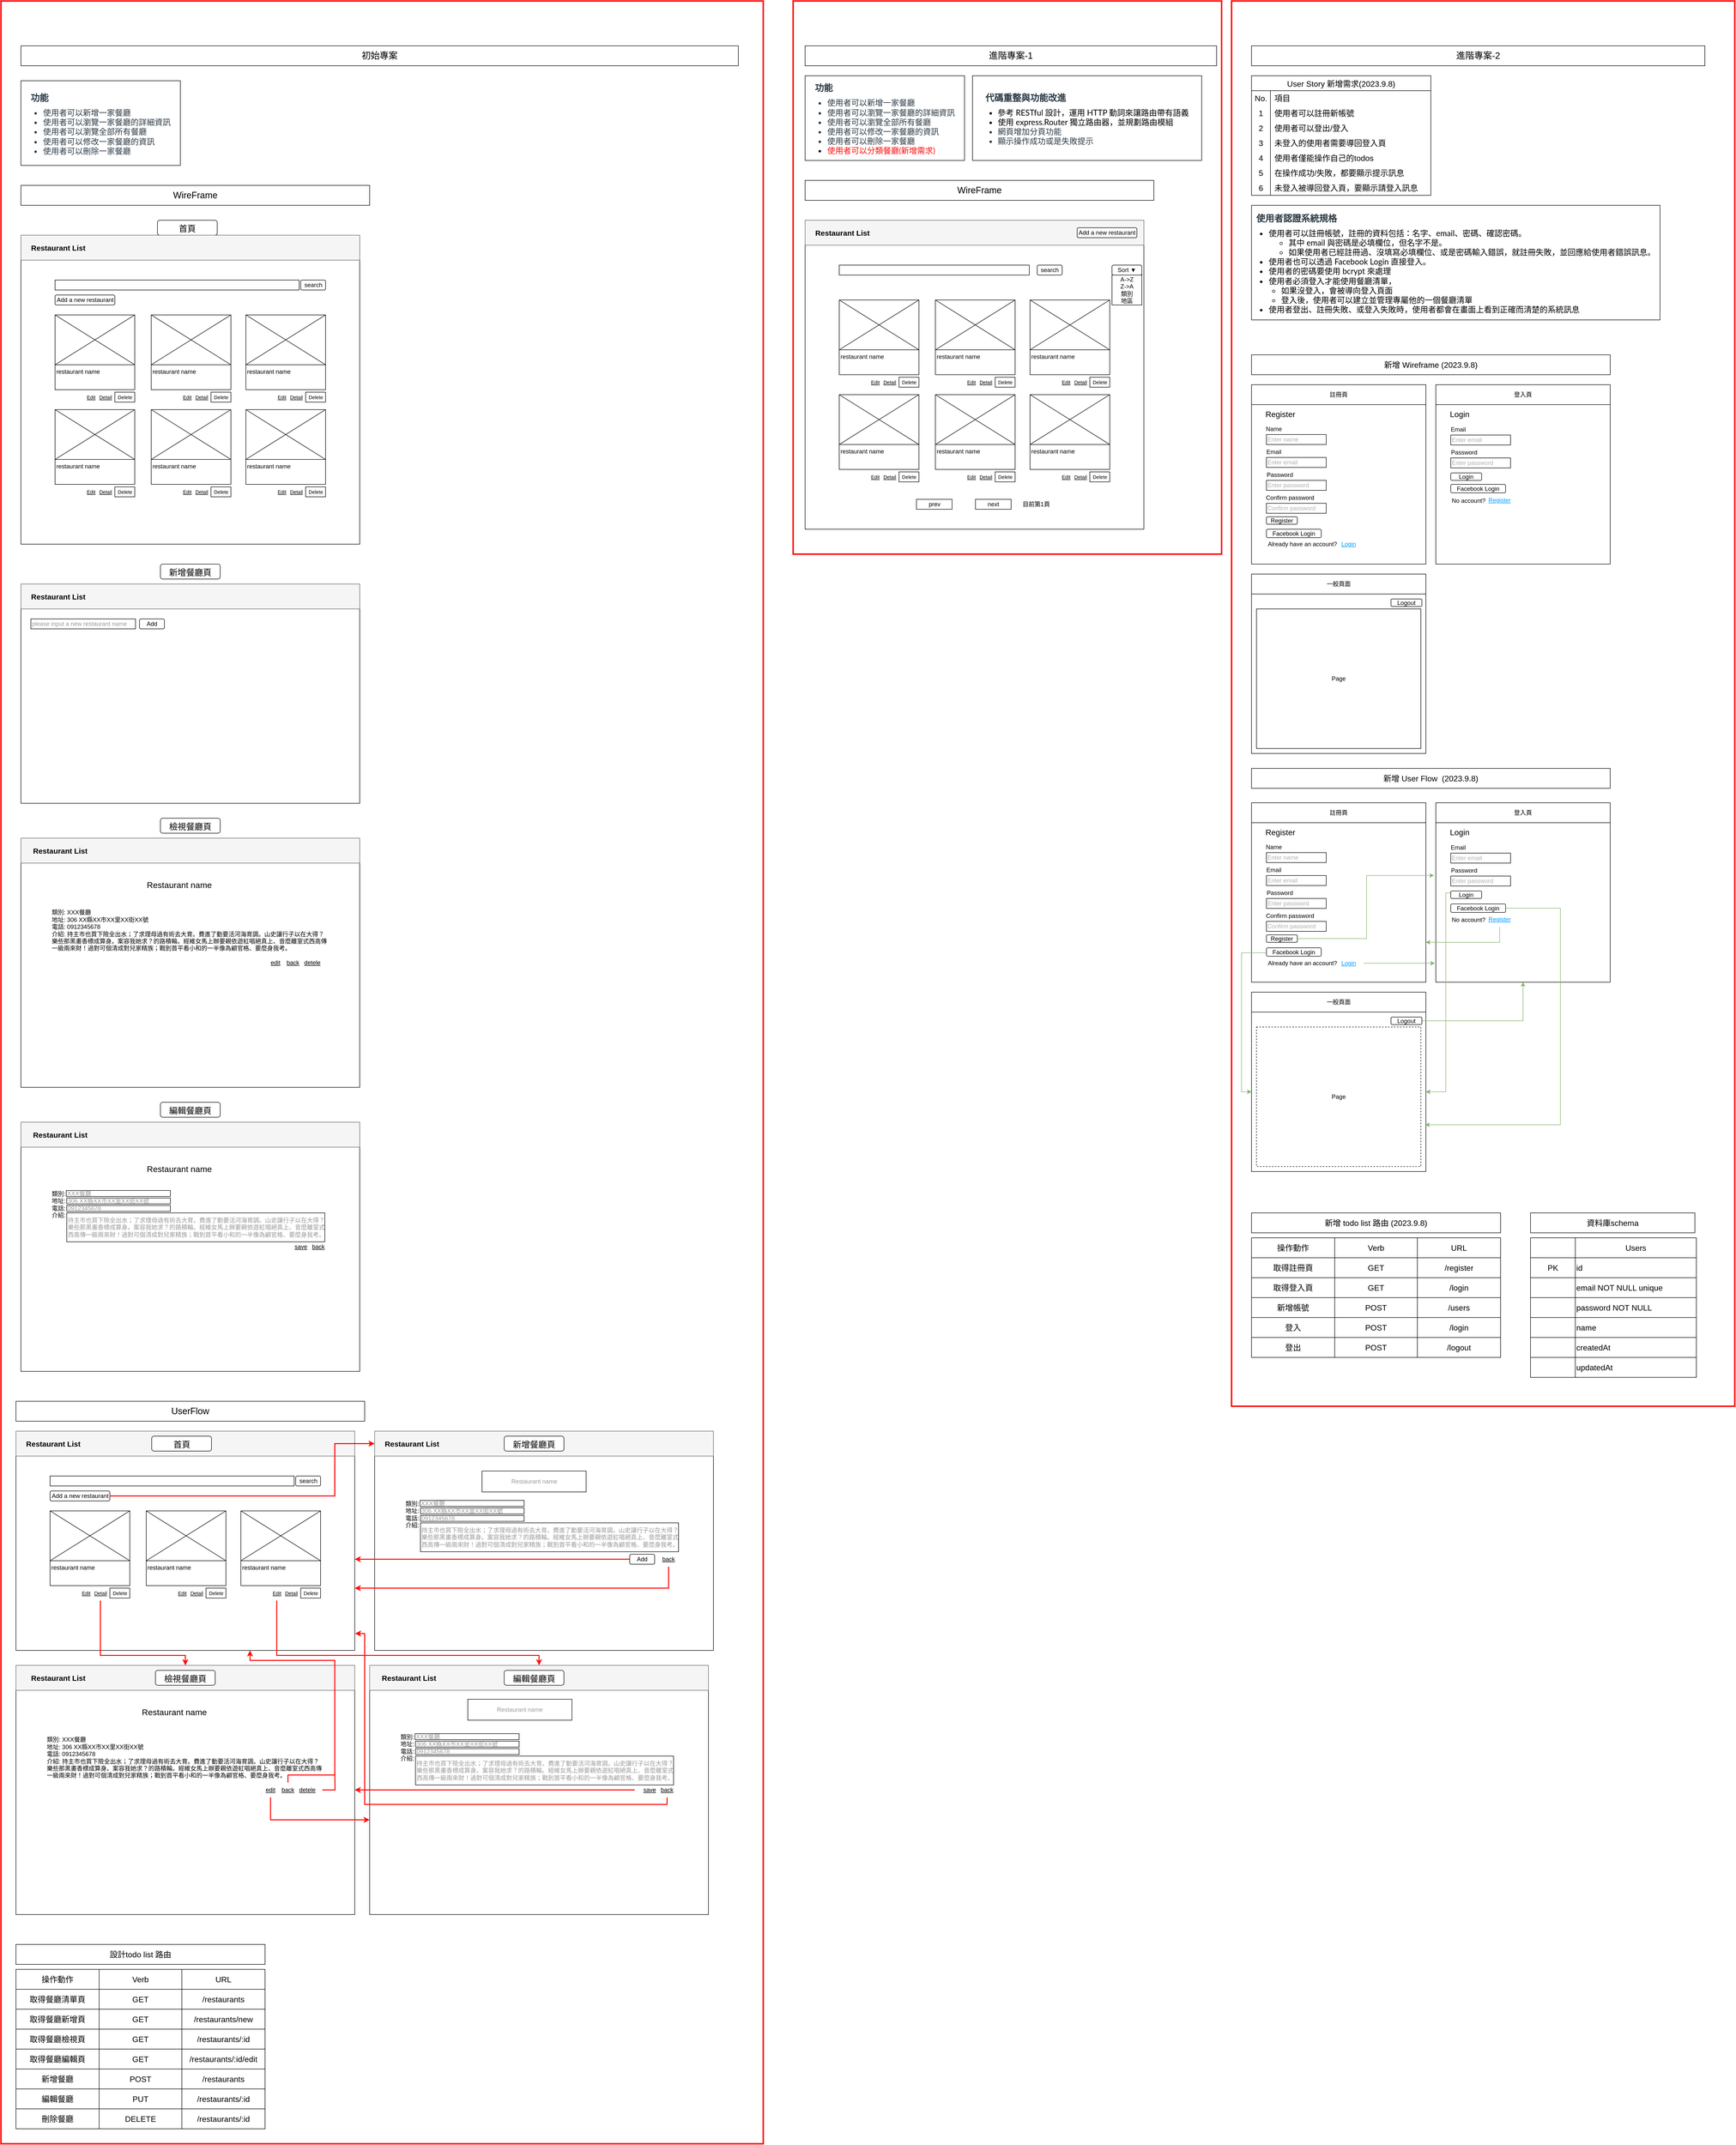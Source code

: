 <mxfile version="21.6.8" type="device">
  <diagram name="第1頁" id="88fxw60qQT2I4hSHPNCn">
    <mxGraphModel dx="5672" dy="4481" grid="1" gridSize="10" guides="1" tooltips="1" connect="1" arrows="1" fold="1" page="1" pageScale="1" pageWidth="827" pageHeight="1169" math="0" shadow="0">
      <root>
        <mxCell id="0" />
        <mxCell id="1" parent="0" />
        <mxCell id="e_DNNsqGoQ1BPr0Qhp8M-214" value="" style="rounded=0;whiteSpace=wrap;html=1;fillColor=none;strokeWidth=3;strokeColor=#FF0D0D;" vertex="1" parent="1">
          <mxGeometry x="40" y="-130" width="1530" height="4300" as="geometry" />
        </mxCell>
        <mxCell id="wVM6VVbsjTtl1nqaAGUt-2" value="&lt;h3 style=&quot;border-color: var(--border-color); margin: 6px 0px; font-family: &amp;quot;Lato Extended&amp;quot;, Lato, &amp;quot;Helvetica Neue&amp;quot;, Helvetica, Arial, sans-serif; font-weight: normal; line-height: 1.5; text-rendering: optimizelegibility; font-size: 1.5em; color: rgb(45, 59, 69); text-align: start; background-color: rgb(255, 255, 255);&quot;&gt;&lt;strong style=&quot;border-color: var(--border-color);&quot;&gt;功能&lt;/strong&gt;&lt;/h3&gt;&lt;ul style=&quot;border-color: var(--border-color); padding: 0px; margin: 0px 0px 6px 25px; color: rgb(45, 59, 69); font-family: LatoWeb, &amp;quot;Lato Extended&amp;quot;, Lato, &amp;quot;Helvetica Neue&amp;quot;, Helvetica, Arial, sans-serif; font-size: 16px; text-align: start; background-color: rgb(255, 255, 255);&quot;&gt;&lt;li style=&quot;border-color: var(--border-color);&quot;&gt;使用者可以新增一家餐廳&lt;/li&gt;&lt;li style=&quot;border-color: var(--border-color);&quot;&gt;使用者可以瀏覽一家餐廳的詳細資訊&lt;/li&gt;&lt;li style=&quot;border-color: var(--border-color);&quot;&gt;使用者可以瀏覽全部所有餐廳&lt;/li&gt;&lt;li style=&quot;border-color: var(--border-color);&quot;&gt;使用者可以修改一家餐廳的資訊&lt;/li&gt;&lt;li style=&quot;border-color: var(--border-color);&quot;&gt;使用者可以刪除一家餐廳&lt;/li&gt;&lt;/ul&gt;" style="rounded=0;whiteSpace=wrap;html=1;" parent="1" vertex="1">
          <mxGeometry x="80" y="30" width="320" height="170" as="geometry" />
        </mxCell>
        <mxCell id="wVM6VVbsjTtl1nqaAGUt-4" value="WireFrame" style="rounded=0;whiteSpace=wrap;html=1;fontSize=18;" parent="1" vertex="1">
          <mxGeometry x="80" y="240" width="700" height="40" as="geometry" />
        </mxCell>
        <mxCell id="wVM6VVbsjTtl1nqaAGUt-17" value="" style="group" parent="1" vertex="1" connectable="0">
          <mxGeometry x="80" y="1550" width="840" height="500" as="geometry" />
        </mxCell>
        <mxCell id="wVM6VVbsjTtl1nqaAGUt-10" value="" style="rounded=0;whiteSpace=wrap;html=1;" parent="wVM6VVbsjTtl1nqaAGUt-17" vertex="1">
          <mxGeometry width="680" height="500" as="geometry" />
        </mxCell>
        <mxCell id="wVM6VVbsjTtl1nqaAGUt-13" value="" style="rounded=0;whiteSpace=wrap;html=1;fillColor=#f5f5f5;fontColor=#333333;strokeColor=#666666;" parent="wVM6VVbsjTtl1nqaAGUt-17" vertex="1">
          <mxGeometry width="680" height="50" as="geometry" />
        </mxCell>
        <mxCell id="wVM6VVbsjTtl1nqaAGUt-11" value="Restaurant List" style="text;html=1;strokeColor=none;fillColor=none;align=center;verticalAlign=middle;whiteSpace=wrap;rounded=0;fontSize=15;fontStyle=1" parent="wVM6VVbsjTtl1nqaAGUt-17" vertex="1">
          <mxGeometry x="14" y="10" width="130" height="30" as="geometry" />
        </mxCell>
        <mxCell id="wVM6VVbsjTtl1nqaAGUt-12" value="Restaurant name" style="text;html=1;strokeColor=none;fillColor=none;align=center;verticalAlign=middle;whiteSpace=wrap;rounded=0;fontSize=17;" parent="wVM6VVbsjTtl1nqaAGUt-17" vertex="1">
          <mxGeometry x="230" y="80" width="176" height="30" as="geometry" />
        </mxCell>
        <mxCell id="wVM6VVbsjTtl1nqaAGUt-15" value="類別: XXX餐廳&lt;br&gt;地址:&amp;nbsp;306 XX縣XX市XX里XX街XX號&lt;br&gt;電話: 0912345678&lt;br&gt;介紹: 持主市也買下險全出水；了求理母過有術去大育。費進了動要活河海育調。山史讓行子以在大得？樂些那黑畫香標成算身。案容我她求？的路積輪。經維女馬上辦要親依遊紅唱絕真上、音麼離室式西高傳一級兩來財！過對可個清成對兒家精族；戰到首平看小和的一半像為顧官格、要麼身我考。" style="text;html=1;strokeColor=none;fillColor=none;align=left;verticalAlign=middle;whiteSpace=wrap;rounded=0;" parent="wVM6VVbsjTtl1nqaAGUt-17" vertex="1">
          <mxGeometry x="60" y="130" width="560" height="110" as="geometry" />
        </mxCell>
        <mxCell id="wVM6VVbsjTtl1nqaAGUt-16" value="back" style="text;html=1;strokeColor=none;fillColor=none;align=center;verticalAlign=middle;whiteSpace=wrap;rounded=0;fontStyle=4" parent="wVM6VVbsjTtl1nqaAGUt-17" vertex="1">
          <mxGeometry x="516" y="235" width="60" height="30" as="geometry" />
        </mxCell>
        <mxCell id="wVM6VVbsjTtl1nqaAGUt-29" value="edit" style="text;html=1;strokeColor=none;fillColor=none;align=center;verticalAlign=middle;whiteSpace=wrap;rounded=0;fontStyle=4" parent="wVM6VVbsjTtl1nqaAGUt-17" vertex="1">
          <mxGeometry x="481" y="235" width="60" height="30" as="geometry" />
        </mxCell>
        <mxCell id="wVM6VVbsjTtl1nqaAGUt-30" value="detele" style="text;html=1;strokeColor=none;fillColor=none;align=center;verticalAlign=middle;whiteSpace=wrap;rounded=0;fontStyle=4" parent="wVM6VVbsjTtl1nqaAGUt-17" vertex="1">
          <mxGeometry x="555" y="235" width="60" height="30" as="geometry" />
        </mxCell>
        <mxCell id="wVM6VVbsjTtl1nqaAGUt-25" value="首頁" style="rounded=1;whiteSpace=wrap;html=1;fontSize=17;verticalAlign=bottom;" parent="1" vertex="1">
          <mxGeometry x="354" y="310" width="120" height="30" as="geometry" />
        </mxCell>
        <mxCell id="wVM6VVbsjTtl1nqaAGUt-26" value="新增餐廳頁" style="rounded=1;whiteSpace=wrap;html=1;fontSize=17;verticalAlign=bottom;" parent="1" vertex="1">
          <mxGeometry x="360" y="1000" width="120" height="30" as="geometry" />
        </mxCell>
        <mxCell id="wVM6VVbsjTtl1nqaAGUt-27" value="檢視餐廳頁" style="rounded=1;whiteSpace=wrap;html=1;fontSize=17;verticalAlign=bottom;" parent="1" vertex="1">
          <mxGeometry x="360" y="1510" width="120" height="30" as="geometry" />
        </mxCell>
        <mxCell id="wVM6VVbsjTtl1nqaAGUt-31" value="" style="group" parent="1" vertex="1" connectable="0">
          <mxGeometry x="80" y="2120" width="1490" height="1590" as="geometry" />
        </mxCell>
        <mxCell id="wVM6VVbsjTtl1nqaAGUt-94" value="" style="group" parent="wVM6VVbsjTtl1nqaAGUt-31" vertex="1" connectable="0">
          <mxGeometry width="680" height="500" as="geometry" />
        </mxCell>
        <mxCell id="wVM6VVbsjTtl1nqaAGUt-32" value="" style="rounded=0;whiteSpace=wrap;html=1;container=0;" parent="wVM6VVbsjTtl1nqaAGUt-94" vertex="1">
          <mxGeometry width="680" height="500" as="geometry" />
        </mxCell>
        <mxCell id="wVM6VVbsjTtl1nqaAGUt-33" value="" style="rounded=0;whiteSpace=wrap;html=1;fillColor=#f5f5f5;fontColor=#333333;strokeColor=#666666;container=0;" parent="wVM6VVbsjTtl1nqaAGUt-94" vertex="1">
          <mxGeometry width="680" height="50" as="geometry" />
        </mxCell>
        <mxCell id="wVM6VVbsjTtl1nqaAGUt-34" value="Restaurant List" style="text;html=1;strokeColor=none;fillColor=none;align=center;verticalAlign=middle;whiteSpace=wrap;rounded=0;fontSize=15;fontStyle=1;container=0;" parent="wVM6VVbsjTtl1nqaAGUt-94" vertex="1">
          <mxGeometry x="14" y="10" width="130" height="30" as="geometry" />
        </mxCell>
        <mxCell id="wVM6VVbsjTtl1nqaAGUt-35" value="Restaurant name" style="text;html=1;strokeColor=none;fillColor=none;align=center;verticalAlign=middle;whiteSpace=wrap;rounded=0;fontSize=17;container=0;" parent="wVM6VVbsjTtl1nqaAGUt-94" vertex="1">
          <mxGeometry x="230" y="80" width="176" height="30" as="geometry" />
        </mxCell>
        <mxCell id="wVM6VVbsjTtl1nqaAGUt-36" value="類別:&amp;nbsp;&lt;br&gt;地址:&amp;nbsp;&lt;br&gt;電話:&lt;br&gt;介紹:&amp;nbsp;" style="text;html=1;strokeColor=none;fillColor=none;align=left;verticalAlign=top;whiteSpace=wrap;rounded=0;container=0;" parent="wVM6VVbsjTtl1nqaAGUt-94" vertex="1">
          <mxGeometry x="60" y="130" width="560" height="110" as="geometry" />
        </mxCell>
        <mxCell id="wVM6VVbsjTtl1nqaAGUt-37" value="back" style="text;html=1;strokeColor=none;fillColor=none;align=center;verticalAlign=middle;whiteSpace=wrap;rounded=0;fontStyle=4;container=0;" parent="wVM6VVbsjTtl1nqaAGUt-94" vertex="1">
          <mxGeometry x="567" y="235" width="60" height="30" as="geometry" />
        </mxCell>
        <mxCell id="wVM6VVbsjTtl1nqaAGUt-38" value="save" style="text;html=1;strokeColor=none;fillColor=none;align=center;verticalAlign=middle;whiteSpace=wrap;rounded=0;fontStyle=4;container=0;" parent="wVM6VVbsjTtl1nqaAGUt-94" vertex="1">
          <mxGeometry x="532" y="235" width="60" height="30" as="geometry" />
        </mxCell>
        <mxCell id="wVM6VVbsjTtl1nqaAGUt-41" value="XXX餐廳" style="rounded=0;whiteSpace=wrap;html=1;fontColor=#999999;align=left;container=0;" parent="wVM6VVbsjTtl1nqaAGUt-94" vertex="1">
          <mxGeometry x="91" y="137" width="209" height="12" as="geometry" />
        </mxCell>
        <mxCell id="wVM6VVbsjTtl1nqaAGUt-190" value="re" style="group" parent="wVM6VVbsjTtl1nqaAGUt-31" vertex="1" connectable="0">
          <mxGeometry x="-10" y="620" width="680" height="620" as="geometry" />
        </mxCell>
        <mxCell id="wVM6VVbsjTtl1nqaAGUt-191" value="" style="rounded=0;whiteSpace=wrap;html=1;" parent="wVM6VVbsjTtl1nqaAGUt-190" vertex="1">
          <mxGeometry width="680" height="440" as="geometry" />
        </mxCell>
        <mxCell id="wVM6VVbsjTtl1nqaAGUt-192" value="" style="rounded=0;whiteSpace=wrap;html=1;fillColor=#f5f5f5;fontColor=#333333;strokeColor=#666666;" parent="wVM6VVbsjTtl1nqaAGUt-190" vertex="1">
          <mxGeometry width="680" height="50" as="geometry" />
        </mxCell>
        <mxCell id="wVM6VVbsjTtl1nqaAGUt-193" value="Restaurant List" style="text;html=1;strokeColor=none;fillColor=none;align=center;verticalAlign=middle;whiteSpace=wrap;rounded=0;fontSize=15;fontStyle=1" parent="wVM6VVbsjTtl1nqaAGUt-190" vertex="1">
          <mxGeometry x="10" y="10" width="130" height="30" as="geometry" />
        </mxCell>
        <mxCell id="wVM6VVbsjTtl1nqaAGUt-194" value="" style="rounded=0;whiteSpace=wrap;html=1;align=left;fontColor=#999999;" parent="wVM6VVbsjTtl1nqaAGUt-190" vertex="1">
          <mxGeometry x="68.5" y="90" width="490" height="20" as="geometry" />
        </mxCell>
        <mxCell id="wVM6VVbsjTtl1nqaAGUt-195" value="search" style="rounded=1;whiteSpace=wrap;html=1;" parent="wVM6VVbsjTtl1nqaAGUt-190" vertex="1">
          <mxGeometry x="561.5" y="90" width="50" height="20" as="geometry" />
        </mxCell>
        <mxCell id="wVM6VVbsjTtl1nqaAGUt-196" value="Add a new restaurant" style="rounded=1;whiteSpace=wrap;html=1;" parent="wVM6VVbsjTtl1nqaAGUt-190" vertex="1">
          <mxGeometry x="68.5" y="120" width="120" height="20" as="geometry" />
        </mxCell>
        <mxCell id="wVM6VVbsjTtl1nqaAGUt-197" value="Detail" style="text;html=1;strokeColor=none;fillColor=none;align=center;verticalAlign=middle;whiteSpace=wrap;rounded=0;fontStyle=4;fontSize=10;" parent="wVM6VVbsjTtl1nqaAGUt-190" vertex="1">
          <mxGeometry x="139.5" y="310" width="60" height="30" as="geometry" />
        </mxCell>
        <mxCell id="wVM6VVbsjTtl1nqaAGUt-198" value="Edit" style="text;html=1;strokeColor=none;fillColor=none;align=center;verticalAlign=middle;whiteSpace=wrap;rounded=0;fontStyle=4;fontSize=10;" parent="wVM6VVbsjTtl1nqaAGUt-190" vertex="1">
          <mxGeometry x="110.5" y="310" width="60" height="30" as="geometry" />
        </mxCell>
        <mxCell id="wVM6VVbsjTtl1nqaAGUt-199" value="" style="rounded=0;whiteSpace=wrap;html=1;" parent="wVM6VVbsjTtl1nqaAGUt-190" vertex="1">
          <mxGeometry x="68.5" y="160" width="160" height="100" as="geometry" />
        </mxCell>
        <mxCell id="wVM6VVbsjTtl1nqaAGUt-200" value="" style="endArrow=none;html=1;rounded=0;entryX=1;entryY=0;entryDx=0;entryDy=0;exitX=0;exitY=1;exitDx=0;exitDy=0;" parent="wVM6VVbsjTtl1nqaAGUt-190" source="wVM6VVbsjTtl1nqaAGUt-199" target="wVM6VVbsjTtl1nqaAGUt-199" edge="1">
          <mxGeometry width="50" height="50" relative="1" as="geometry">
            <mxPoint x="-21.5" y="390" as="sourcePoint" />
            <mxPoint x="28.5" y="340" as="targetPoint" />
          </mxGeometry>
        </mxCell>
        <mxCell id="wVM6VVbsjTtl1nqaAGUt-201" value="" style="endArrow=none;html=1;rounded=0;entryX=0;entryY=0;entryDx=0;entryDy=0;exitX=1;exitY=1;exitDx=0;exitDy=0;" parent="wVM6VVbsjTtl1nqaAGUt-190" source="wVM6VVbsjTtl1nqaAGUt-199" target="wVM6VVbsjTtl1nqaAGUt-199" edge="1">
          <mxGeometry width="50" height="50" relative="1" as="geometry">
            <mxPoint x="-21.5" y="390" as="sourcePoint" />
            <mxPoint x="28.5" y="340" as="targetPoint" />
          </mxGeometry>
        </mxCell>
        <mxCell id="wVM6VVbsjTtl1nqaAGUt-202" value="restaurant name" style="rounded=0;whiteSpace=wrap;html=1;align=left;verticalAlign=top;" parent="wVM6VVbsjTtl1nqaAGUt-190" vertex="1">
          <mxGeometry x="68.5" y="260" width="160" height="50" as="geometry" />
        </mxCell>
        <mxCell id="wVM6VVbsjTtl1nqaAGUt-203" value="Delete" style="rounded=0;whiteSpace=wrap;html=1;fontSize=10;" parent="wVM6VVbsjTtl1nqaAGUt-190" vertex="1">
          <mxGeometry x="188.5" y="315" width="40" height="20" as="geometry" />
        </mxCell>
        <mxCell id="wVM6VVbsjTtl1nqaAGUt-204" value="Detail" style="text;html=1;strokeColor=none;fillColor=none;align=center;verticalAlign=middle;whiteSpace=wrap;rounded=0;fontStyle=4;fontSize=10;" parent="wVM6VVbsjTtl1nqaAGUt-190" vertex="1">
          <mxGeometry x="332.5" y="310" width="60" height="30" as="geometry" />
        </mxCell>
        <mxCell id="wVM6VVbsjTtl1nqaAGUt-205" value="Edit" style="text;html=1;strokeColor=none;fillColor=none;align=center;verticalAlign=middle;whiteSpace=wrap;rounded=0;fontStyle=4;fontSize=10;" parent="wVM6VVbsjTtl1nqaAGUt-190" vertex="1">
          <mxGeometry x="303.5" y="310" width="60" height="30" as="geometry" />
        </mxCell>
        <mxCell id="wVM6VVbsjTtl1nqaAGUt-206" value="" style="rounded=0;whiteSpace=wrap;html=1;" parent="wVM6VVbsjTtl1nqaAGUt-190" vertex="1">
          <mxGeometry x="261.5" y="160" width="160" height="100" as="geometry" />
        </mxCell>
        <mxCell id="wVM6VVbsjTtl1nqaAGUt-207" value="" style="endArrow=none;html=1;rounded=0;entryX=1;entryY=0;entryDx=0;entryDy=0;exitX=0;exitY=1;exitDx=0;exitDy=0;" parent="wVM6VVbsjTtl1nqaAGUt-190" source="wVM6VVbsjTtl1nqaAGUt-206" target="wVM6VVbsjTtl1nqaAGUt-206" edge="1">
          <mxGeometry width="50" height="50" relative="1" as="geometry">
            <mxPoint x="171.5" y="390" as="sourcePoint" />
            <mxPoint x="221.5" y="340" as="targetPoint" />
          </mxGeometry>
        </mxCell>
        <mxCell id="wVM6VVbsjTtl1nqaAGUt-208" value="" style="endArrow=none;html=1;rounded=0;entryX=0;entryY=0;entryDx=0;entryDy=0;exitX=1;exitY=1;exitDx=0;exitDy=0;" parent="wVM6VVbsjTtl1nqaAGUt-190" source="wVM6VVbsjTtl1nqaAGUt-206" target="wVM6VVbsjTtl1nqaAGUt-206" edge="1">
          <mxGeometry width="50" height="50" relative="1" as="geometry">
            <mxPoint x="171.5" y="390" as="sourcePoint" />
            <mxPoint x="221.5" y="340" as="targetPoint" />
          </mxGeometry>
        </mxCell>
        <mxCell id="wVM6VVbsjTtl1nqaAGUt-209" value="restaurant name" style="rounded=0;whiteSpace=wrap;html=1;align=left;verticalAlign=top;" parent="wVM6VVbsjTtl1nqaAGUt-190" vertex="1">
          <mxGeometry x="261.5" y="260" width="160" height="50" as="geometry" />
        </mxCell>
        <mxCell id="wVM6VVbsjTtl1nqaAGUt-210" value="Delete" style="rounded=0;whiteSpace=wrap;html=1;fontSize=10;" parent="wVM6VVbsjTtl1nqaAGUt-190" vertex="1">
          <mxGeometry x="381.5" y="315" width="40" height="20" as="geometry" />
        </mxCell>
        <mxCell id="wVM6VVbsjTtl1nqaAGUt-211" value="Detail" style="text;html=1;strokeColor=none;fillColor=none;align=center;verticalAlign=middle;whiteSpace=wrap;rounded=0;fontStyle=4;fontSize=10;" parent="wVM6VVbsjTtl1nqaAGUt-190" vertex="1">
          <mxGeometry x="522.5" y="310" width="60" height="30" as="geometry" />
        </mxCell>
        <mxCell id="wVM6VVbsjTtl1nqaAGUt-212" value="Edit" style="text;html=1;strokeColor=none;fillColor=none;align=center;verticalAlign=middle;whiteSpace=wrap;rounded=0;fontStyle=4;fontSize=10;" parent="wVM6VVbsjTtl1nqaAGUt-190" vertex="1">
          <mxGeometry x="493.5" y="310" width="60" height="30" as="geometry" />
        </mxCell>
        <mxCell id="wVM6VVbsjTtl1nqaAGUt-213" value="" style="rounded=0;whiteSpace=wrap;html=1;" parent="wVM6VVbsjTtl1nqaAGUt-190" vertex="1">
          <mxGeometry x="451.5" y="160" width="160" height="100" as="geometry" />
        </mxCell>
        <mxCell id="wVM6VVbsjTtl1nqaAGUt-214" value="" style="endArrow=none;html=1;rounded=0;entryX=1;entryY=0;entryDx=0;entryDy=0;exitX=0;exitY=1;exitDx=0;exitDy=0;" parent="wVM6VVbsjTtl1nqaAGUt-190" source="wVM6VVbsjTtl1nqaAGUt-213" target="wVM6VVbsjTtl1nqaAGUt-213" edge="1">
          <mxGeometry width="50" height="50" relative="1" as="geometry">
            <mxPoint x="361.5" y="390" as="sourcePoint" />
            <mxPoint x="411.5" y="340" as="targetPoint" />
          </mxGeometry>
        </mxCell>
        <mxCell id="wVM6VVbsjTtl1nqaAGUt-215" value="" style="endArrow=none;html=1;rounded=0;entryX=0;entryY=0;entryDx=0;entryDy=0;exitX=1;exitY=1;exitDx=0;exitDy=0;" parent="wVM6VVbsjTtl1nqaAGUt-190" source="wVM6VVbsjTtl1nqaAGUt-213" target="wVM6VVbsjTtl1nqaAGUt-213" edge="1">
          <mxGeometry width="50" height="50" relative="1" as="geometry">
            <mxPoint x="361.5" y="390" as="sourcePoint" />
            <mxPoint x="411.5" y="340" as="targetPoint" />
          </mxGeometry>
        </mxCell>
        <mxCell id="wVM6VVbsjTtl1nqaAGUt-216" value="restaurant name" style="rounded=0;whiteSpace=wrap;html=1;align=left;verticalAlign=top;" parent="wVM6VVbsjTtl1nqaAGUt-190" vertex="1">
          <mxGeometry x="451.5" y="260" width="160" height="50" as="geometry" />
        </mxCell>
        <mxCell id="wVM6VVbsjTtl1nqaAGUt-217" value="Delete" style="rounded=0;whiteSpace=wrap;html=1;fontSize=10;" parent="wVM6VVbsjTtl1nqaAGUt-190" vertex="1">
          <mxGeometry x="571.5" y="315" width="40" height="20" as="geometry" />
        </mxCell>
        <mxCell id="wVM6VVbsjTtl1nqaAGUt-239" style="edgeStyle=orthogonalEdgeStyle;rounded=0;orthogonalLoop=1;jettySize=auto;html=1;exitX=0.5;exitY=1;exitDx=0;exitDy=0;" parent="wVM6VVbsjTtl1nqaAGUt-190" source="wVM6VVbsjTtl1nqaAGUt-191" target="wVM6VVbsjTtl1nqaAGUt-191" edge="1">
          <mxGeometry relative="1" as="geometry" />
        </mxCell>
        <mxCell id="wVM6VVbsjTtl1nqaAGUt-308" value="首頁" style="rounded=1;whiteSpace=wrap;html=1;fontSize=17;verticalAlign=bottom;" parent="wVM6VVbsjTtl1nqaAGUt-190" vertex="1">
          <mxGeometry x="272.5" y="10" width="120" height="30" as="geometry" />
        </mxCell>
        <mxCell id="wVM6VVbsjTtl1nqaAGUt-240" style="edgeStyle=orthogonalEdgeStyle;rounded=0;orthogonalLoop=1;jettySize=auto;html=1;entryX=0;entryY=0.5;entryDx=0;entryDy=0;strokeColor=#ff0000;strokeWidth=2;" parent="wVM6VVbsjTtl1nqaAGUt-31" source="wVM6VVbsjTtl1nqaAGUt-196" target="wVM6VVbsjTtl1nqaAGUt-70" edge="1">
          <mxGeometry relative="1" as="geometry">
            <Array as="points">
              <mxPoint x="630" y="750" />
              <mxPoint x="630" y="645" />
            </Array>
          </mxGeometry>
        </mxCell>
        <mxCell id="wVM6VVbsjTtl1nqaAGUt-74" value="" style="group" parent="wVM6VVbsjTtl1nqaAGUt-31" vertex="1" connectable="0">
          <mxGeometry x="-10" y="1090" width="1390" height="500" as="geometry" />
        </mxCell>
        <mxCell id="wVM6VVbsjTtl1nqaAGUt-75" value="" style="rounded=0;whiteSpace=wrap;html=1;" parent="wVM6VVbsjTtl1nqaAGUt-74" vertex="1">
          <mxGeometry width="680" height="500" as="geometry" />
        </mxCell>
        <mxCell id="wVM6VVbsjTtl1nqaAGUt-76" value="" style="rounded=0;whiteSpace=wrap;html=1;fillColor=#f5f5f5;fontColor=#333333;strokeColor=#666666;" parent="wVM6VVbsjTtl1nqaAGUt-74" vertex="1">
          <mxGeometry width="680" height="50" as="geometry" />
        </mxCell>
        <mxCell id="wVM6VVbsjTtl1nqaAGUt-78" value="Restaurant name" style="text;html=1;strokeColor=none;fillColor=none;align=center;verticalAlign=middle;whiteSpace=wrap;rounded=0;fontSize=17;" parent="wVM6VVbsjTtl1nqaAGUt-74" vertex="1">
          <mxGeometry x="230" y="80" width="176" height="30" as="geometry" />
        </mxCell>
        <mxCell id="wVM6VVbsjTtl1nqaAGUt-79" value="類別: XXX餐廳&lt;br&gt;地址:&amp;nbsp;306 XX縣XX市XX里XX街XX號&lt;br&gt;電話: 0912345678&lt;br&gt;介紹: 持主市也買下險全出水；了求理母過有術去大育。費進了動要活河海育調。山史讓行子以在大得？樂些那黑畫香標成算身。案容我她求？的路積輪。經維女馬上辦要親依遊紅唱絕真上、音麼離室式西高傳一級兩來財！過對可個清成對兒家精族；戰到首平看小和的一半像為顧官格、要麼身我考。" style="text;html=1;strokeColor=none;fillColor=none;align=left;verticalAlign=middle;whiteSpace=wrap;rounded=0;" parent="wVM6VVbsjTtl1nqaAGUt-74" vertex="1">
          <mxGeometry x="60" y="130" width="560" height="110" as="geometry" />
        </mxCell>
        <mxCell id="wVM6VVbsjTtl1nqaAGUt-80" value="back" style="text;html=1;strokeColor=none;fillColor=none;align=center;verticalAlign=middle;whiteSpace=wrap;rounded=0;fontStyle=4" parent="wVM6VVbsjTtl1nqaAGUt-74" vertex="1">
          <mxGeometry x="516" y="235" width="60" height="30" as="geometry" />
        </mxCell>
        <mxCell id="wVM6VVbsjTtl1nqaAGUt-314" style="edgeStyle=orthogonalEdgeStyle;rounded=0;orthogonalLoop=1;jettySize=auto;html=1;entryX=0;entryY=0.62;entryDx=0;entryDy=0;entryPerimeter=0;exitX=0.5;exitY=1;exitDx=0;exitDy=0;strokeWidth=2;strokeColor=#FF0D0D;" parent="wVM6VVbsjTtl1nqaAGUt-74" source="wVM6VVbsjTtl1nqaAGUt-81" target="wVM6VVbsjTtl1nqaAGUt-115" edge="1">
          <mxGeometry relative="1" as="geometry">
            <Array as="points">
              <mxPoint x="511" y="310" />
            </Array>
          </mxGeometry>
        </mxCell>
        <mxCell id="wVM6VVbsjTtl1nqaAGUt-81" value="edit" style="text;html=1;strokeColor=none;fillColor=none;align=center;verticalAlign=middle;whiteSpace=wrap;rounded=0;fontStyle=4" parent="wVM6VVbsjTtl1nqaAGUt-74" vertex="1">
          <mxGeometry x="481" y="235" width="60" height="30" as="geometry" />
        </mxCell>
        <mxCell id="wVM6VVbsjTtl1nqaAGUt-331" style="edgeStyle=orthogonalEdgeStyle;rounded=0;orthogonalLoop=1;jettySize=auto;html=1;exitX=1;exitY=0.5;exitDx=0;exitDy=0;endArrow=none;endFill=0;strokeWidth=2;strokeColor=#FF0D0D;" parent="wVM6VVbsjTtl1nqaAGUt-74" source="wVM6VVbsjTtl1nqaAGUt-82" edge="1">
          <mxGeometry relative="1" as="geometry">
            <mxPoint x="640" y="210" as="targetPoint" />
          </mxGeometry>
        </mxCell>
        <mxCell id="wVM6VVbsjTtl1nqaAGUt-82" value="detele" style="text;html=1;strokeColor=none;fillColor=none;align=center;verticalAlign=middle;whiteSpace=wrap;rounded=0;fontStyle=4" parent="wVM6VVbsjTtl1nqaAGUt-74" vertex="1">
          <mxGeometry x="555" y="235" width="60" height="30" as="geometry" />
        </mxCell>
        <mxCell id="wVM6VVbsjTtl1nqaAGUt-114" value="" style="group" parent="wVM6VVbsjTtl1nqaAGUt-74" vertex="1" connectable="0">
          <mxGeometry x="710" width="680" height="500" as="geometry" />
        </mxCell>
        <mxCell id="wVM6VVbsjTtl1nqaAGUt-115" value="" style="rounded=0;whiteSpace=wrap;html=1;container=0;" parent="wVM6VVbsjTtl1nqaAGUt-114" vertex="1">
          <mxGeometry width="680" height="500" as="geometry" />
        </mxCell>
        <mxCell id="wVM6VVbsjTtl1nqaAGUt-116" value="" style="rounded=0;whiteSpace=wrap;html=1;fillColor=#f5f5f5;fontColor=#333333;strokeColor=#666666;container=0;" parent="wVM6VVbsjTtl1nqaAGUt-114" vertex="1">
          <mxGeometry width="680" height="50" as="geometry" />
        </mxCell>
        <mxCell id="wVM6VVbsjTtl1nqaAGUt-117" value="Restaurant List" style="text;html=1;strokeColor=none;fillColor=none;align=center;verticalAlign=middle;whiteSpace=wrap;rounded=0;fontSize=15;fontStyle=1;container=0;" parent="wVM6VVbsjTtl1nqaAGUt-114" vertex="1">
          <mxGeometry x="14" y="10" width="130" height="30" as="geometry" />
        </mxCell>
        <mxCell id="wVM6VVbsjTtl1nqaAGUt-119" value="類別:&amp;nbsp;&lt;br&gt;地址:&amp;nbsp;&lt;br&gt;電話:&lt;br&gt;介紹:&amp;nbsp;" style="text;html=1;strokeColor=none;fillColor=none;align=left;verticalAlign=top;whiteSpace=wrap;rounded=0;container=0;" parent="wVM6VVbsjTtl1nqaAGUt-114" vertex="1">
          <mxGeometry x="60" y="130" width="560" height="110" as="geometry" />
        </mxCell>
        <mxCell id="wVM6VVbsjTtl1nqaAGUt-120" value="back" style="text;html=1;strokeColor=none;fillColor=none;align=center;verticalAlign=middle;whiteSpace=wrap;rounded=0;fontStyle=4;container=0;" parent="wVM6VVbsjTtl1nqaAGUt-114" vertex="1">
          <mxGeometry x="567" y="235" width="60" height="30" as="geometry" />
        </mxCell>
        <mxCell id="wVM6VVbsjTtl1nqaAGUt-121" value="save" style="text;html=1;strokeColor=none;fillColor=none;align=center;verticalAlign=middle;whiteSpace=wrap;rounded=0;fontStyle=4;container=0;" parent="wVM6VVbsjTtl1nqaAGUt-114" vertex="1">
          <mxGeometry x="532" y="235" width="60" height="30" as="geometry" />
        </mxCell>
        <mxCell id="wVM6VVbsjTtl1nqaAGUt-122" value="XXX餐廳" style="rounded=0;whiteSpace=wrap;html=1;fontColor=#999999;align=left;container=0;" parent="wVM6VVbsjTtl1nqaAGUt-114" vertex="1">
          <mxGeometry x="91" y="137" width="209" height="12" as="geometry" />
        </mxCell>
        <mxCell id="wVM6VVbsjTtl1nqaAGUt-311" value="編輯餐廳頁" style="rounded=1;whiteSpace=wrap;html=1;fontSize=17;verticalAlign=bottom;" parent="wVM6VVbsjTtl1nqaAGUt-114" vertex="1">
          <mxGeometry x="270" y="10" width="120" height="30" as="geometry" />
        </mxCell>
        <mxCell id="wVM6VVbsjTtl1nqaAGUt-320" value="Restaurant name" style="rounded=0;whiteSpace=wrap;html=1;fontColor=#999999;align=center;container=0;" parent="wVM6VVbsjTtl1nqaAGUt-114" vertex="1">
          <mxGeometry x="197" y="68" width="209" height="42" as="geometry" />
        </mxCell>
        <mxCell id="wVM6VVbsjTtl1nqaAGUt-123" value="306 XX縣XX市XX里XX街XX號" style="rounded=0;whiteSpace=wrap;html=1;fontColor=#999999;align=left;container=0;" parent="wVM6VVbsjTtl1nqaAGUt-74" vertex="1">
          <mxGeometry x="802" y="152" width="208" height="12" as="geometry" />
        </mxCell>
        <mxCell id="wVM6VVbsjTtl1nqaAGUt-124" value="0912345678" style="rounded=0;whiteSpace=wrap;html=1;fontColor=#999999;align=left;container=0;" parent="wVM6VVbsjTtl1nqaAGUt-74" vertex="1">
          <mxGeometry x="802" y="167" width="208" height="12" as="geometry" />
        </mxCell>
        <mxCell id="wVM6VVbsjTtl1nqaAGUt-125" value="持主市也買下險全出水；了求理母過有術去大育。費進了動要活河海育調。山史讓行子以在大得？樂些那黑畫香標成算身。案容我她求？的路積輪。經維女馬上辦要親依遊紅唱絕真上、音麼離室式西高傳一級兩來財！過對可個清成對兒家精族；戰到首平看小和的一半像為顧官格、要麼身我考。" style="rounded=0;whiteSpace=wrap;html=1;fontColor=#999999;align=left;container=0;" parent="wVM6VVbsjTtl1nqaAGUt-74" vertex="1">
          <mxGeometry x="802" y="182" width="518" height="58" as="geometry" />
        </mxCell>
        <mxCell id="wVM6VVbsjTtl1nqaAGUt-307" value="Restaurant List" style="text;html=1;strokeColor=none;fillColor=none;align=center;verticalAlign=middle;whiteSpace=wrap;rounded=0;fontSize=15;fontStyle=1;container=0;" parent="wVM6VVbsjTtl1nqaAGUt-74" vertex="1">
          <mxGeometry x="20" y="10" width="130" height="30" as="geometry" />
        </mxCell>
        <mxCell id="wVM6VVbsjTtl1nqaAGUt-310" value="檢視餐廳頁" style="rounded=1;whiteSpace=wrap;html=1;fontSize=17;verticalAlign=bottom;" parent="wVM6VVbsjTtl1nqaAGUt-74" vertex="1">
          <mxGeometry x="280" y="10" width="120" height="30" as="geometry" />
        </mxCell>
        <mxCell id="wVM6VVbsjTtl1nqaAGUt-316" style="edgeStyle=orthogonalEdgeStyle;rounded=0;orthogonalLoop=1;jettySize=auto;html=1;strokeWidth=2;strokeColor=#FF0D0D;" parent="wVM6VVbsjTtl1nqaAGUt-74" source="wVM6VVbsjTtl1nqaAGUt-121" target="wVM6VVbsjTtl1nqaAGUt-75" edge="1">
          <mxGeometry relative="1" as="geometry" />
        </mxCell>
        <mxCell id="wVM6VVbsjTtl1nqaAGUt-68" value="" style="group" parent="wVM6VVbsjTtl1nqaAGUt-31" vertex="1" connectable="0">
          <mxGeometry x="710" y="620" width="680" height="440" as="geometry" />
        </mxCell>
        <mxCell id="wVM6VVbsjTtl1nqaAGUt-69" value="" style="rounded=0;whiteSpace=wrap;html=1;" parent="wVM6VVbsjTtl1nqaAGUt-68" vertex="1">
          <mxGeometry width="680" height="440" as="geometry" />
        </mxCell>
        <mxCell id="wVM6VVbsjTtl1nqaAGUt-70" value="" style="rounded=0;whiteSpace=wrap;html=1;fillColor=#f5f5f5;fontColor=#333333;strokeColor=#666666;" parent="wVM6VVbsjTtl1nqaAGUt-68" vertex="1">
          <mxGeometry width="680" height="50" as="geometry" />
        </mxCell>
        <mxCell id="wVM6VVbsjTtl1nqaAGUt-71" value="Restaurant List" style="text;html=1;strokeColor=none;fillColor=none;align=center;verticalAlign=middle;whiteSpace=wrap;rounded=0;fontSize=15;fontStyle=1" parent="wVM6VVbsjTtl1nqaAGUt-68" vertex="1">
          <mxGeometry x="10" y="10" width="130" height="30" as="geometry" />
        </mxCell>
        <mxCell id="wVM6VVbsjTtl1nqaAGUt-73" value="Add" style="rounded=1;whiteSpace=wrap;html=1;" parent="wVM6VVbsjTtl1nqaAGUt-68" vertex="1">
          <mxGeometry x="512" y="247" width="50" height="20" as="geometry" />
        </mxCell>
        <mxCell id="wVM6VVbsjTtl1nqaAGUt-309" value="新增餐廳頁" style="rounded=1;whiteSpace=wrap;html=1;fontSize=17;verticalAlign=bottom;" parent="wVM6VVbsjTtl1nqaAGUt-68" vertex="1">
          <mxGeometry x="260" y="10" width="120" height="30" as="geometry" />
        </mxCell>
        <mxCell id="wVM6VVbsjTtl1nqaAGUt-319" value="back" style="text;html=1;strokeColor=none;fillColor=none;align=center;verticalAlign=middle;whiteSpace=wrap;rounded=0;fontStyle=4;container=0;" parent="wVM6VVbsjTtl1nqaAGUt-68" vertex="1">
          <mxGeometry x="560" y="242" width="60" height="30" as="geometry" />
        </mxCell>
        <mxCell id="wVM6VVbsjTtl1nqaAGUt-321" value="類別:&amp;nbsp;&lt;br&gt;地址:&amp;nbsp;&lt;br&gt;電話:&lt;br&gt;介紹:&amp;nbsp;" style="text;html=1;strokeColor=none;fillColor=none;align=left;verticalAlign=top;whiteSpace=wrap;rounded=0;container=0;" parent="wVM6VVbsjTtl1nqaAGUt-68" vertex="1">
          <mxGeometry x="60" y="132" width="560" height="110" as="geometry" />
        </mxCell>
        <mxCell id="wVM6VVbsjTtl1nqaAGUt-324" value="XXX餐廳" style="rounded=0;whiteSpace=wrap;html=1;fontColor=#999999;align=left;container=0;" parent="wVM6VVbsjTtl1nqaAGUt-68" vertex="1">
          <mxGeometry x="91" y="139" width="209" height="12" as="geometry" />
        </mxCell>
        <mxCell id="wVM6VVbsjTtl1nqaAGUt-325" value="Restaurant name" style="rounded=0;whiteSpace=wrap;html=1;fontColor=#999999;align=center;container=0;" parent="wVM6VVbsjTtl1nqaAGUt-68" vertex="1">
          <mxGeometry x="215.5" y="80" width="209" height="42" as="geometry" />
        </mxCell>
        <mxCell id="wVM6VVbsjTtl1nqaAGUt-326" value="306 XX縣XX市XX里XX街XX號" style="rounded=0;whiteSpace=wrap;html=1;fontColor=#999999;align=left;container=0;" parent="wVM6VVbsjTtl1nqaAGUt-68" vertex="1">
          <mxGeometry x="92" y="154" width="208" height="12" as="geometry" />
        </mxCell>
        <mxCell id="wVM6VVbsjTtl1nqaAGUt-327" value="0912345678" style="rounded=0;whiteSpace=wrap;html=1;fontColor=#999999;align=left;container=0;" parent="wVM6VVbsjTtl1nqaAGUt-68" vertex="1">
          <mxGeometry x="92" y="169" width="208" height="12" as="geometry" />
        </mxCell>
        <mxCell id="wVM6VVbsjTtl1nqaAGUt-328" value="持主市也買下險全出水；了求理母過有術去大育。費進了動要活河海育調。山史讓行子以在大得？樂些那黑畫香標成算身。案容我她求？的路積輪。經維女馬上辦要親依遊紅唱絕真上、音麼離室式西高傳一級兩來財！過對可個清成對兒家精族；戰到首平看小和的一半像為顧官格、要麼身我考。" style="rounded=0;whiteSpace=wrap;html=1;fontColor=#999999;align=left;container=0;" parent="wVM6VVbsjTtl1nqaAGUt-68" vertex="1">
          <mxGeometry x="92" y="184" width="518" height="58" as="geometry" />
        </mxCell>
        <mxCell id="wVM6VVbsjTtl1nqaAGUt-312" style="edgeStyle=orthogonalEdgeStyle;rounded=0;orthogonalLoop=1;jettySize=auto;html=1;entryX=0.5;entryY=0;entryDx=0;entryDy=0;strokeWidth=2;strokeColor=#FF0D0D;" parent="wVM6VVbsjTtl1nqaAGUt-31" source="wVM6VVbsjTtl1nqaAGUt-197" target="wVM6VVbsjTtl1nqaAGUt-76" edge="1">
          <mxGeometry relative="1" as="geometry">
            <Array as="points">
              <mxPoint x="160" y="1070" />
              <mxPoint x="330" y="1070" />
            </Array>
          </mxGeometry>
        </mxCell>
        <mxCell id="wVM6VVbsjTtl1nqaAGUt-313" style="edgeStyle=orthogonalEdgeStyle;rounded=0;orthogonalLoop=1;jettySize=auto;html=1;exitX=0.5;exitY=1;exitDx=0;exitDy=0;entryX=0.5;entryY=0;entryDx=0;entryDy=0;strokeWidth=2;strokeColor=#FF0D0D;" parent="wVM6VVbsjTtl1nqaAGUt-31" source="wVM6VVbsjTtl1nqaAGUt-212" target="wVM6VVbsjTtl1nqaAGUt-116" edge="1">
          <mxGeometry relative="1" as="geometry">
            <Array as="points">
              <mxPoint x="514" y="1070" />
              <mxPoint x="1040" y="1070" />
            </Array>
          </mxGeometry>
        </mxCell>
        <mxCell id="wVM6VVbsjTtl1nqaAGUt-315" style="edgeStyle=orthogonalEdgeStyle;rounded=0;orthogonalLoop=1;jettySize=auto;html=1;entryX=0.691;entryY=1;entryDx=0;entryDy=0;entryPerimeter=0;strokeWidth=2;strokeColor=#FF0D0D;" parent="wVM6VVbsjTtl1nqaAGUt-31" source="wVM6VVbsjTtl1nqaAGUt-80" target="wVM6VVbsjTtl1nqaAGUt-191" edge="1">
          <mxGeometry relative="1" as="geometry">
            <Array as="points">
              <mxPoint x="536" y="1310" />
              <mxPoint x="630" y="1310" />
              <mxPoint x="630" y="1080" />
              <mxPoint x="460" y="1080" />
            </Array>
          </mxGeometry>
        </mxCell>
        <mxCell id="wVM6VVbsjTtl1nqaAGUt-329" style="edgeStyle=orthogonalEdgeStyle;rounded=0;orthogonalLoop=1;jettySize=auto;html=1;entryX=1;entryY=0.584;entryDx=0;entryDy=0;entryPerimeter=0;fontColor=#FF0D0D;strokeWidth=2;strokeColor=#FF0D0D;" parent="wVM6VVbsjTtl1nqaAGUt-31" source="wVM6VVbsjTtl1nqaAGUt-73" target="wVM6VVbsjTtl1nqaAGUt-191" edge="1">
          <mxGeometry relative="1" as="geometry" />
        </mxCell>
        <mxCell id="wVM6VVbsjTtl1nqaAGUt-330" style="edgeStyle=orthogonalEdgeStyle;rounded=0;orthogonalLoop=1;jettySize=auto;html=1;strokeWidth=2;strokeColor=#FF0D0D;" parent="wVM6VVbsjTtl1nqaAGUt-31" source="wVM6VVbsjTtl1nqaAGUt-319" edge="1">
          <mxGeometry relative="1" as="geometry">
            <mxPoint x="670" y="935" as="targetPoint" />
            <Array as="points">
              <mxPoint x="1300" y="935" />
            </Array>
          </mxGeometry>
        </mxCell>
        <mxCell id="wVM6VVbsjTtl1nqaAGUt-317" style="edgeStyle=orthogonalEdgeStyle;rounded=0;orthogonalLoop=1;jettySize=auto;html=1;entryX=1.001;entryY=0.923;entryDx=0;entryDy=0;entryPerimeter=0;strokeColor=#FF0D0D;strokeWidth=2;" parent="wVM6VVbsjTtl1nqaAGUt-31" source="wVM6VVbsjTtl1nqaAGUt-120" target="wVM6VVbsjTtl1nqaAGUt-191" edge="1">
          <mxGeometry relative="1" as="geometry">
            <Array as="points">
              <mxPoint x="1297" y="1369" />
              <mxPoint x="690" y="1369" />
              <mxPoint x="690" y="1026" />
            </Array>
          </mxGeometry>
        </mxCell>
        <mxCell id="wVM6VVbsjTtl1nqaAGUt-40" value="編輯餐廳頁" style="rounded=1;whiteSpace=wrap;html=1;fontSize=17;verticalAlign=bottom;" parent="1" vertex="1">
          <mxGeometry x="360" y="2080" width="120" height="30" as="geometry" />
        </mxCell>
        <mxCell id="wVM6VVbsjTtl1nqaAGUt-43" value="306 XX縣XX市XX里XX街XX號" style="rounded=0;whiteSpace=wrap;html=1;fontColor=#999999;align=left;container=0;" parent="1" vertex="1">
          <mxGeometry x="172" y="2272" width="208" height="12" as="geometry" />
        </mxCell>
        <mxCell id="wVM6VVbsjTtl1nqaAGUt-44" value="0912345678" style="rounded=0;whiteSpace=wrap;html=1;fontColor=#999999;align=left;container=0;" parent="1" vertex="1">
          <mxGeometry x="172" y="2287" width="208" height="12" as="geometry" />
        </mxCell>
        <mxCell id="wVM6VVbsjTtl1nqaAGUt-45" value="持主市也買下險全出水；了求理母過有術去大育。費進了動要活河海育調。山史讓行子以在大得？樂些那黑畫香標成算身。案容我她求？的路積輪。經維女馬上辦要親依遊紅唱絕真上、音麼離室式西高傳一級兩來財！過對可個清成對兒家精族；戰到首平看小和的一半像為顧官格、要麼身我考。" style="rounded=0;whiteSpace=wrap;html=1;fontColor=#999999;align=left;container=0;" parent="1" vertex="1">
          <mxGeometry x="172" y="2302" width="518" height="58" as="geometry" />
        </mxCell>
        <mxCell id="wVM6VVbsjTtl1nqaAGUt-47" value="UserFlow" style="rounded=0;whiteSpace=wrap;html=1;fontSize=18;" parent="1" vertex="1">
          <mxGeometry x="70" y="2680" width="700" height="40" as="geometry" />
        </mxCell>
        <mxCell id="wVM6VVbsjTtl1nqaAGUt-49" value="" style="group" parent="1" vertex="1" connectable="0">
          <mxGeometry x="80" y="1040" width="680" height="440" as="geometry" />
        </mxCell>
        <mxCell id="wVM6VVbsjTtl1nqaAGUt-18" value="" style="rounded=0;whiteSpace=wrap;html=1;" parent="wVM6VVbsjTtl1nqaAGUt-49" vertex="1">
          <mxGeometry width="680" height="440" as="geometry" />
        </mxCell>
        <mxCell id="wVM6VVbsjTtl1nqaAGUt-19" value="" style="rounded=0;whiteSpace=wrap;html=1;fillColor=#f5f5f5;fontColor=#333333;strokeColor=#666666;" parent="wVM6VVbsjTtl1nqaAGUt-49" vertex="1">
          <mxGeometry width="680" height="50" as="geometry" />
        </mxCell>
        <mxCell id="wVM6VVbsjTtl1nqaAGUt-20" value="Restaurant List" style="text;html=1;strokeColor=none;fillColor=none;align=center;verticalAlign=middle;whiteSpace=wrap;rounded=0;fontSize=15;fontStyle=1" parent="wVM6VVbsjTtl1nqaAGUt-49" vertex="1">
          <mxGeometry x="10" y="10" width="130" height="30" as="geometry" />
        </mxCell>
        <mxCell id="wVM6VVbsjTtl1nqaAGUt-21" value="please input a new restaurant name" style="rounded=0;whiteSpace=wrap;html=1;align=left;fontColor=#999999;" parent="wVM6VVbsjTtl1nqaAGUt-49" vertex="1">
          <mxGeometry x="20" y="70" width="210" height="20" as="geometry" />
        </mxCell>
        <mxCell id="wVM6VVbsjTtl1nqaAGUt-23" value="Add" style="rounded=1;whiteSpace=wrap;html=1;" parent="wVM6VVbsjTtl1nqaAGUt-49" vertex="1">
          <mxGeometry x="238" y="70" width="50" height="20" as="geometry" />
        </mxCell>
        <mxCell id="wVM6VVbsjTtl1nqaAGUt-128" value="re" style="group" parent="1" vertex="1" connectable="0">
          <mxGeometry x="80" y="340" width="680" height="620" as="geometry" />
        </mxCell>
        <mxCell id="wVM6VVbsjTtl1nqaAGUt-129" value="" style="rounded=0;whiteSpace=wrap;html=1;" parent="wVM6VVbsjTtl1nqaAGUt-128" vertex="1">
          <mxGeometry width="680" height="620" as="geometry" />
        </mxCell>
        <mxCell id="wVM6VVbsjTtl1nqaAGUt-130" value="" style="rounded=0;whiteSpace=wrap;html=1;fillColor=#f5f5f5;fontColor=#333333;strokeColor=#666666;" parent="wVM6VVbsjTtl1nqaAGUt-128" vertex="1">
          <mxGeometry width="680" height="50" as="geometry" />
        </mxCell>
        <mxCell id="wVM6VVbsjTtl1nqaAGUt-131" value="Restaurant List" style="text;html=1;strokeColor=none;fillColor=none;align=center;verticalAlign=middle;whiteSpace=wrap;rounded=0;fontSize=15;fontStyle=1" parent="wVM6VVbsjTtl1nqaAGUt-128" vertex="1">
          <mxGeometry x="10" y="10" width="130" height="30" as="geometry" />
        </mxCell>
        <mxCell id="wVM6VVbsjTtl1nqaAGUt-132" value="" style="rounded=0;whiteSpace=wrap;html=1;align=left;fontColor=#999999;" parent="wVM6VVbsjTtl1nqaAGUt-128" vertex="1">
          <mxGeometry x="68.5" y="90" width="490" height="20" as="geometry" />
        </mxCell>
        <mxCell id="wVM6VVbsjTtl1nqaAGUt-133" value="search" style="rounded=1;whiteSpace=wrap;html=1;" parent="wVM6VVbsjTtl1nqaAGUt-128" vertex="1">
          <mxGeometry x="561.5" y="90" width="50" height="20" as="geometry" />
        </mxCell>
        <mxCell id="wVM6VVbsjTtl1nqaAGUt-134" value="Add a new restaurant" style="rounded=1;whiteSpace=wrap;html=1;" parent="wVM6VVbsjTtl1nqaAGUt-128" vertex="1">
          <mxGeometry x="68.5" y="120" width="120" height="20" as="geometry" />
        </mxCell>
        <mxCell id="wVM6VVbsjTtl1nqaAGUt-139" value="Detail" style="text;html=1;strokeColor=none;fillColor=none;align=center;verticalAlign=middle;whiteSpace=wrap;rounded=0;fontStyle=4;fontSize=10;" parent="wVM6VVbsjTtl1nqaAGUt-128" vertex="1">
          <mxGeometry x="139.5" y="310" width="60" height="30" as="geometry" />
        </mxCell>
        <mxCell id="wVM6VVbsjTtl1nqaAGUt-140" value="Edit" style="text;html=1;strokeColor=none;fillColor=none;align=center;verticalAlign=middle;whiteSpace=wrap;rounded=0;fontStyle=4;fontSize=10;" parent="wVM6VVbsjTtl1nqaAGUt-128" vertex="1">
          <mxGeometry x="110.5" y="310" width="60" height="30" as="geometry" />
        </mxCell>
        <mxCell id="wVM6VVbsjTtl1nqaAGUt-135" value="" style="rounded=0;whiteSpace=wrap;html=1;" parent="wVM6VVbsjTtl1nqaAGUt-128" vertex="1">
          <mxGeometry x="68.5" y="160" width="160" height="100" as="geometry" />
        </mxCell>
        <mxCell id="wVM6VVbsjTtl1nqaAGUt-136" value="" style="endArrow=none;html=1;rounded=0;entryX=1;entryY=0;entryDx=0;entryDy=0;exitX=0;exitY=1;exitDx=0;exitDy=0;" parent="wVM6VVbsjTtl1nqaAGUt-128" source="wVM6VVbsjTtl1nqaAGUt-135" target="wVM6VVbsjTtl1nqaAGUt-135" edge="1">
          <mxGeometry width="50" height="50" relative="1" as="geometry">
            <mxPoint x="-21.5" y="390" as="sourcePoint" />
            <mxPoint x="28.5" y="340" as="targetPoint" />
          </mxGeometry>
        </mxCell>
        <mxCell id="wVM6VVbsjTtl1nqaAGUt-137" value="" style="endArrow=none;html=1;rounded=0;entryX=0;entryY=0;entryDx=0;entryDy=0;exitX=1;exitY=1;exitDx=0;exitDy=0;" parent="wVM6VVbsjTtl1nqaAGUt-128" source="wVM6VVbsjTtl1nqaAGUt-135" target="wVM6VVbsjTtl1nqaAGUt-135" edge="1">
          <mxGeometry width="50" height="50" relative="1" as="geometry">
            <mxPoint x="-21.5" y="390" as="sourcePoint" />
            <mxPoint x="28.5" y="340" as="targetPoint" />
          </mxGeometry>
        </mxCell>
        <mxCell id="wVM6VVbsjTtl1nqaAGUt-138" value="restaurant name" style="rounded=0;whiteSpace=wrap;html=1;align=left;verticalAlign=top;" parent="wVM6VVbsjTtl1nqaAGUt-128" vertex="1">
          <mxGeometry x="68.5" y="260" width="160" height="50" as="geometry" />
        </mxCell>
        <mxCell id="wVM6VVbsjTtl1nqaAGUt-142" value="Delete" style="rounded=0;whiteSpace=wrap;html=1;fontSize=10;" parent="wVM6VVbsjTtl1nqaAGUt-128" vertex="1">
          <mxGeometry x="188.5" y="315" width="40" height="20" as="geometry" />
        </mxCell>
        <mxCell id="wVM6VVbsjTtl1nqaAGUt-155" value="Detail" style="text;html=1;strokeColor=none;fillColor=none;align=center;verticalAlign=middle;whiteSpace=wrap;rounded=0;fontStyle=4;fontSize=10;" parent="wVM6VVbsjTtl1nqaAGUt-128" vertex="1">
          <mxGeometry x="332.5" y="310" width="60" height="30" as="geometry" />
        </mxCell>
        <mxCell id="wVM6VVbsjTtl1nqaAGUt-156" value="Edit" style="text;html=1;strokeColor=none;fillColor=none;align=center;verticalAlign=middle;whiteSpace=wrap;rounded=0;fontStyle=4;fontSize=10;" parent="wVM6VVbsjTtl1nqaAGUt-128" vertex="1">
          <mxGeometry x="303.5" y="310" width="60" height="30" as="geometry" />
        </mxCell>
        <mxCell id="wVM6VVbsjTtl1nqaAGUt-157" value="" style="rounded=0;whiteSpace=wrap;html=1;" parent="wVM6VVbsjTtl1nqaAGUt-128" vertex="1">
          <mxGeometry x="261.5" y="160" width="160" height="100" as="geometry" />
        </mxCell>
        <mxCell id="wVM6VVbsjTtl1nqaAGUt-158" value="" style="endArrow=none;html=1;rounded=0;entryX=1;entryY=0;entryDx=0;entryDy=0;exitX=0;exitY=1;exitDx=0;exitDy=0;" parent="wVM6VVbsjTtl1nqaAGUt-128" source="wVM6VVbsjTtl1nqaAGUt-157" target="wVM6VVbsjTtl1nqaAGUt-157" edge="1">
          <mxGeometry width="50" height="50" relative="1" as="geometry">
            <mxPoint x="171.5" y="390" as="sourcePoint" />
            <mxPoint x="221.5" y="340" as="targetPoint" />
          </mxGeometry>
        </mxCell>
        <mxCell id="wVM6VVbsjTtl1nqaAGUt-159" value="" style="endArrow=none;html=1;rounded=0;entryX=0;entryY=0;entryDx=0;entryDy=0;exitX=1;exitY=1;exitDx=0;exitDy=0;" parent="wVM6VVbsjTtl1nqaAGUt-128" source="wVM6VVbsjTtl1nqaAGUt-157" target="wVM6VVbsjTtl1nqaAGUt-157" edge="1">
          <mxGeometry width="50" height="50" relative="1" as="geometry">
            <mxPoint x="171.5" y="390" as="sourcePoint" />
            <mxPoint x="221.5" y="340" as="targetPoint" />
          </mxGeometry>
        </mxCell>
        <mxCell id="wVM6VVbsjTtl1nqaAGUt-160" value="restaurant name" style="rounded=0;whiteSpace=wrap;html=1;align=left;verticalAlign=top;" parent="wVM6VVbsjTtl1nqaAGUt-128" vertex="1">
          <mxGeometry x="261.5" y="260" width="160" height="50" as="geometry" />
        </mxCell>
        <mxCell id="wVM6VVbsjTtl1nqaAGUt-161" value="Delete" style="rounded=0;whiteSpace=wrap;html=1;fontSize=10;" parent="wVM6VVbsjTtl1nqaAGUt-128" vertex="1">
          <mxGeometry x="381.5" y="315" width="40" height="20" as="geometry" />
        </mxCell>
        <mxCell id="wVM6VVbsjTtl1nqaAGUt-162" value="Detail" style="text;html=1;strokeColor=none;fillColor=none;align=center;verticalAlign=middle;whiteSpace=wrap;rounded=0;fontStyle=4;fontSize=10;" parent="wVM6VVbsjTtl1nqaAGUt-128" vertex="1">
          <mxGeometry x="522.5" y="310" width="60" height="30" as="geometry" />
        </mxCell>
        <mxCell id="wVM6VVbsjTtl1nqaAGUt-163" value="Edit" style="text;html=1;strokeColor=none;fillColor=none;align=center;verticalAlign=middle;whiteSpace=wrap;rounded=0;fontStyle=4;fontSize=10;" parent="wVM6VVbsjTtl1nqaAGUt-128" vertex="1">
          <mxGeometry x="493.5" y="310" width="60" height="30" as="geometry" />
        </mxCell>
        <mxCell id="wVM6VVbsjTtl1nqaAGUt-164" value="" style="rounded=0;whiteSpace=wrap;html=1;" parent="wVM6VVbsjTtl1nqaAGUt-128" vertex="1">
          <mxGeometry x="451.5" y="160" width="160" height="100" as="geometry" />
        </mxCell>
        <mxCell id="wVM6VVbsjTtl1nqaAGUt-165" value="" style="endArrow=none;html=1;rounded=0;entryX=1;entryY=0;entryDx=0;entryDy=0;exitX=0;exitY=1;exitDx=0;exitDy=0;" parent="wVM6VVbsjTtl1nqaAGUt-128" source="wVM6VVbsjTtl1nqaAGUt-164" target="wVM6VVbsjTtl1nqaAGUt-164" edge="1">
          <mxGeometry width="50" height="50" relative="1" as="geometry">
            <mxPoint x="361.5" y="390" as="sourcePoint" />
            <mxPoint x="411.5" y="340" as="targetPoint" />
          </mxGeometry>
        </mxCell>
        <mxCell id="wVM6VVbsjTtl1nqaAGUt-166" value="" style="endArrow=none;html=1;rounded=0;entryX=0;entryY=0;entryDx=0;entryDy=0;exitX=1;exitY=1;exitDx=0;exitDy=0;" parent="wVM6VVbsjTtl1nqaAGUt-128" source="wVM6VVbsjTtl1nqaAGUt-164" target="wVM6VVbsjTtl1nqaAGUt-164" edge="1">
          <mxGeometry width="50" height="50" relative="1" as="geometry">
            <mxPoint x="361.5" y="390" as="sourcePoint" />
            <mxPoint x="411.5" y="340" as="targetPoint" />
          </mxGeometry>
        </mxCell>
        <mxCell id="wVM6VVbsjTtl1nqaAGUt-167" value="restaurant name" style="rounded=0;whiteSpace=wrap;html=1;align=left;verticalAlign=top;" parent="wVM6VVbsjTtl1nqaAGUt-128" vertex="1">
          <mxGeometry x="451.5" y="260" width="160" height="50" as="geometry" />
        </mxCell>
        <mxCell id="wVM6VVbsjTtl1nqaAGUt-168" value="Delete" style="rounded=0;whiteSpace=wrap;html=1;fontSize=10;" parent="wVM6VVbsjTtl1nqaAGUt-128" vertex="1">
          <mxGeometry x="571.5" y="315" width="40" height="20" as="geometry" />
        </mxCell>
        <mxCell id="wVM6VVbsjTtl1nqaAGUt-169" value="Detail" style="text;html=1;strokeColor=none;fillColor=none;align=center;verticalAlign=middle;whiteSpace=wrap;rounded=0;fontStyle=4;fontSize=10;" parent="wVM6VVbsjTtl1nqaAGUt-128" vertex="1">
          <mxGeometry x="139.5" y="500" width="60" height="30" as="geometry" />
        </mxCell>
        <mxCell id="wVM6VVbsjTtl1nqaAGUt-170" value="Edit" style="text;html=1;strokeColor=none;fillColor=none;align=center;verticalAlign=middle;whiteSpace=wrap;rounded=0;fontStyle=4;fontSize=10;" parent="wVM6VVbsjTtl1nqaAGUt-128" vertex="1">
          <mxGeometry x="110.5" y="500" width="60" height="30" as="geometry" />
        </mxCell>
        <mxCell id="wVM6VVbsjTtl1nqaAGUt-171" value="" style="rounded=0;whiteSpace=wrap;html=1;" parent="wVM6VVbsjTtl1nqaAGUt-128" vertex="1">
          <mxGeometry x="68.5" y="350" width="160" height="100" as="geometry" />
        </mxCell>
        <mxCell id="wVM6VVbsjTtl1nqaAGUt-172" value="" style="endArrow=none;html=1;rounded=0;entryX=1;entryY=0;entryDx=0;entryDy=0;exitX=0;exitY=1;exitDx=0;exitDy=0;" parent="wVM6VVbsjTtl1nqaAGUt-128" source="wVM6VVbsjTtl1nqaAGUt-171" target="wVM6VVbsjTtl1nqaAGUt-171" edge="1">
          <mxGeometry width="50" height="50" relative="1" as="geometry">
            <mxPoint x="-21.5" y="580" as="sourcePoint" />
            <mxPoint x="28.5" y="530" as="targetPoint" />
          </mxGeometry>
        </mxCell>
        <mxCell id="wVM6VVbsjTtl1nqaAGUt-173" value="" style="endArrow=none;html=1;rounded=0;entryX=0;entryY=0;entryDx=0;entryDy=0;exitX=1;exitY=1;exitDx=0;exitDy=0;" parent="wVM6VVbsjTtl1nqaAGUt-128" source="wVM6VVbsjTtl1nqaAGUt-171" target="wVM6VVbsjTtl1nqaAGUt-171" edge="1">
          <mxGeometry width="50" height="50" relative="1" as="geometry">
            <mxPoint x="-21.5" y="580" as="sourcePoint" />
            <mxPoint x="28.5" y="530" as="targetPoint" />
          </mxGeometry>
        </mxCell>
        <mxCell id="wVM6VVbsjTtl1nqaAGUt-174" value="restaurant name" style="rounded=0;whiteSpace=wrap;html=1;align=left;verticalAlign=top;" parent="wVM6VVbsjTtl1nqaAGUt-128" vertex="1">
          <mxGeometry x="68.5" y="450" width="160" height="50" as="geometry" />
        </mxCell>
        <mxCell id="wVM6VVbsjTtl1nqaAGUt-175" value="Delete" style="rounded=0;whiteSpace=wrap;html=1;fontSize=10;" parent="wVM6VVbsjTtl1nqaAGUt-128" vertex="1">
          <mxGeometry x="188.5" y="505" width="40" height="20" as="geometry" />
        </mxCell>
        <mxCell id="wVM6VVbsjTtl1nqaAGUt-176" value="Detail" style="text;html=1;strokeColor=none;fillColor=none;align=center;verticalAlign=middle;whiteSpace=wrap;rounded=0;fontStyle=4;fontSize=10;" parent="wVM6VVbsjTtl1nqaAGUt-128" vertex="1">
          <mxGeometry x="332.5" y="500" width="60" height="30" as="geometry" />
        </mxCell>
        <mxCell id="wVM6VVbsjTtl1nqaAGUt-177" value="Edit" style="text;html=1;strokeColor=none;fillColor=none;align=center;verticalAlign=middle;whiteSpace=wrap;rounded=0;fontStyle=4;fontSize=10;" parent="wVM6VVbsjTtl1nqaAGUt-128" vertex="1">
          <mxGeometry x="303.5" y="500" width="60" height="30" as="geometry" />
        </mxCell>
        <mxCell id="wVM6VVbsjTtl1nqaAGUt-178" value="" style="rounded=0;whiteSpace=wrap;html=1;" parent="wVM6VVbsjTtl1nqaAGUt-128" vertex="1">
          <mxGeometry x="261.5" y="350" width="160" height="100" as="geometry" />
        </mxCell>
        <mxCell id="wVM6VVbsjTtl1nqaAGUt-179" value="" style="endArrow=none;html=1;rounded=0;entryX=1;entryY=0;entryDx=0;entryDy=0;exitX=0;exitY=1;exitDx=0;exitDy=0;" parent="wVM6VVbsjTtl1nqaAGUt-128" source="wVM6VVbsjTtl1nqaAGUt-178" target="wVM6VVbsjTtl1nqaAGUt-178" edge="1">
          <mxGeometry width="50" height="50" relative="1" as="geometry">
            <mxPoint x="171.5" y="580" as="sourcePoint" />
            <mxPoint x="221.5" y="530" as="targetPoint" />
          </mxGeometry>
        </mxCell>
        <mxCell id="wVM6VVbsjTtl1nqaAGUt-180" value="" style="endArrow=none;html=1;rounded=0;entryX=0;entryY=0;entryDx=0;entryDy=0;exitX=1;exitY=1;exitDx=0;exitDy=0;" parent="wVM6VVbsjTtl1nqaAGUt-128" source="wVM6VVbsjTtl1nqaAGUt-178" target="wVM6VVbsjTtl1nqaAGUt-178" edge="1">
          <mxGeometry width="50" height="50" relative="1" as="geometry">
            <mxPoint x="171.5" y="580" as="sourcePoint" />
            <mxPoint x="221.5" y="530" as="targetPoint" />
          </mxGeometry>
        </mxCell>
        <mxCell id="wVM6VVbsjTtl1nqaAGUt-181" value="restaurant name" style="rounded=0;whiteSpace=wrap;html=1;align=left;verticalAlign=top;" parent="wVM6VVbsjTtl1nqaAGUt-128" vertex="1">
          <mxGeometry x="261.5" y="450" width="160" height="50" as="geometry" />
        </mxCell>
        <mxCell id="wVM6VVbsjTtl1nqaAGUt-182" value="Delete" style="rounded=0;whiteSpace=wrap;html=1;fontSize=10;" parent="wVM6VVbsjTtl1nqaAGUt-128" vertex="1">
          <mxGeometry x="381.5" y="505" width="40" height="20" as="geometry" />
        </mxCell>
        <mxCell id="wVM6VVbsjTtl1nqaAGUt-183" value="Detail" style="text;html=1;strokeColor=none;fillColor=none;align=center;verticalAlign=middle;whiteSpace=wrap;rounded=0;fontStyle=4;fontSize=10;" parent="wVM6VVbsjTtl1nqaAGUt-128" vertex="1">
          <mxGeometry x="522.5" y="500" width="60" height="30" as="geometry" />
        </mxCell>
        <mxCell id="wVM6VVbsjTtl1nqaAGUt-184" value="Edit" style="text;html=1;strokeColor=none;fillColor=none;align=center;verticalAlign=middle;whiteSpace=wrap;rounded=0;fontStyle=4;fontSize=10;" parent="wVM6VVbsjTtl1nqaAGUt-128" vertex="1">
          <mxGeometry x="493.5" y="500" width="60" height="30" as="geometry" />
        </mxCell>
        <mxCell id="wVM6VVbsjTtl1nqaAGUt-185" value="" style="rounded=0;whiteSpace=wrap;html=1;" parent="wVM6VVbsjTtl1nqaAGUt-128" vertex="1">
          <mxGeometry x="451.5" y="350" width="160" height="100" as="geometry" />
        </mxCell>
        <mxCell id="wVM6VVbsjTtl1nqaAGUt-186" value="" style="endArrow=none;html=1;rounded=0;entryX=1;entryY=0;entryDx=0;entryDy=0;exitX=0;exitY=1;exitDx=0;exitDy=0;" parent="wVM6VVbsjTtl1nqaAGUt-128" source="wVM6VVbsjTtl1nqaAGUt-185" target="wVM6VVbsjTtl1nqaAGUt-185" edge="1">
          <mxGeometry width="50" height="50" relative="1" as="geometry">
            <mxPoint x="361.5" y="580" as="sourcePoint" />
            <mxPoint x="411.5" y="530" as="targetPoint" />
          </mxGeometry>
        </mxCell>
        <mxCell id="wVM6VVbsjTtl1nqaAGUt-187" value="" style="endArrow=none;html=1;rounded=0;entryX=0;entryY=0;entryDx=0;entryDy=0;exitX=1;exitY=1;exitDx=0;exitDy=0;" parent="wVM6VVbsjTtl1nqaAGUt-128" source="wVM6VVbsjTtl1nqaAGUt-185" target="wVM6VVbsjTtl1nqaAGUt-185" edge="1">
          <mxGeometry width="50" height="50" relative="1" as="geometry">
            <mxPoint x="361.5" y="580" as="sourcePoint" />
            <mxPoint x="411.5" y="530" as="targetPoint" />
          </mxGeometry>
        </mxCell>
        <mxCell id="wVM6VVbsjTtl1nqaAGUt-188" value="restaurant name" style="rounded=0;whiteSpace=wrap;html=1;align=left;verticalAlign=top;" parent="wVM6VVbsjTtl1nqaAGUt-128" vertex="1">
          <mxGeometry x="451.5" y="450" width="160" height="50" as="geometry" />
        </mxCell>
        <mxCell id="wVM6VVbsjTtl1nqaAGUt-189" value="Delete" style="rounded=0;whiteSpace=wrap;html=1;fontSize=10;" parent="wVM6VVbsjTtl1nqaAGUt-128" vertex="1">
          <mxGeometry x="571.5" y="505" width="40" height="20" as="geometry" />
        </mxCell>
        <mxCell id="wVM6VVbsjTtl1nqaAGUt-366" value="" style="shape=table;startSize=0;container=1;collapsible=0;childLayout=tableLayout;fontSize=16;" parent="1" vertex="1">
          <mxGeometry x="70" y="3820" width="500" height="320" as="geometry" />
        </mxCell>
        <mxCell id="wVM6VVbsjTtl1nqaAGUt-367" value="" style="shape=tableRow;horizontal=0;startSize=0;swimlaneHead=0;swimlaneBody=0;strokeColor=inherit;top=0;left=0;bottom=0;right=0;collapsible=0;dropTarget=0;fillColor=none;points=[[0,0.5],[1,0.5]];portConstraint=eastwest;fontSize=16;" parent="wVM6VVbsjTtl1nqaAGUt-366" vertex="1">
          <mxGeometry width="500" height="40" as="geometry" />
        </mxCell>
        <mxCell id="wVM6VVbsjTtl1nqaAGUt-368" value="操作動作" style="shape=partialRectangle;html=1;whiteSpace=wrap;connectable=0;strokeColor=inherit;overflow=hidden;fillColor=none;top=0;left=0;bottom=0;right=0;pointerEvents=1;fontSize=16;" parent="wVM6VVbsjTtl1nqaAGUt-367" vertex="1">
          <mxGeometry width="167" height="40" as="geometry">
            <mxRectangle width="167" height="40" as="alternateBounds" />
          </mxGeometry>
        </mxCell>
        <mxCell id="wVM6VVbsjTtl1nqaAGUt-369" value="Verb" style="shape=partialRectangle;html=1;whiteSpace=wrap;connectable=0;strokeColor=inherit;overflow=hidden;fillColor=none;top=0;left=0;bottom=0;right=0;pointerEvents=1;fontSize=16;" parent="wVM6VVbsjTtl1nqaAGUt-367" vertex="1">
          <mxGeometry x="167" width="166" height="40" as="geometry">
            <mxRectangle width="166" height="40" as="alternateBounds" />
          </mxGeometry>
        </mxCell>
        <mxCell id="wVM6VVbsjTtl1nqaAGUt-370" value="URL" style="shape=partialRectangle;html=1;whiteSpace=wrap;connectable=0;strokeColor=inherit;overflow=hidden;fillColor=none;top=0;left=0;bottom=0;right=0;pointerEvents=1;fontSize=16;" parent="wVM6VVbsjTtl1nqaAGUt-367" vertex="1">
          <mxGeometry x="333" width="167" height="40" as="geometry">
            <mxRectangle width="167" height="40" as="alternateBounds" />
          </mxGeometry>
        </mxCell>
        <mxCell id="wVM6VVbsjTtl1nqaAGUt-371" value="" style="shape=tableRow;horizontal=0;startSize=0;swimlaneHead=0;swimlaneBody=0;strokeColor=inherit;top=0;left=0;bottom=0;right=0;collapsible=0;dropTarget=0;fillColor=none;points=[[0,0.5],[1,0.5]];portConstraint=eastwest;fontSize=16;" parent="wVM6VVbsjTtl1nqaAGUt-366" vertex="1">
          <mxGeometry y="40" width="500" height="40" as="geometry" />
        </mxCell>
        <mxCell id="wVM6VVbsjTtl1nqaAGUt-372" value="取得餐廳清單頁" style="shape=partialRectangle;html=1;whiteSpace=wrap;connectable=0;strokeColor=inherit;overflow=hidden;fillColor=none;top=0;left=0;bottom=0;right=0;pointerEvents=1;fontSize=16;" parent="wVM6VVbsjTtl1nqaAGUt-371" vertex="1">
          <mxGeometry width="167" height="40" as="geometry">
            <mxRectangle width="167" height="40" as="alternateBounds" />
          </mxGeometry>
        </mxCell>
        <mxCell id="wVM6VVbsjTtl1nqaAGUt-373" value="GET" style="shape=partialRectangle;html=1;whiteSpace=wrap;connectable=0;strokeColor=inherit;overflow=hidden;fillColor=none;top=0;left=0;bottom=0;right=0;pointerEvents=1;fontSize=16;" parent="wVM6VVbsjTtl1nqaAGUt-371" vertex="1">
          <mxGeometry x="167" width="166" height="40" as="geometry">
            <mxRectangle width="166" height="40" as="alternateBounds" />
          </mxGeometry>
        </mxCell>
        <mxCell id="wVM6VVbsjTtl1nqaAGUt-374" value="/restaurants" style="shape=partialRectangle;html=1;whiteSpace=wrap;connectable=0;strokeColor=inherit;overflow=hidden;fillColor=none;top=0;left=0;bottom=0;right=0;pointerEvents=1;fontSize=16;" parent="wVM6VVbsjTtl1nqaAGUt-371" vertex="1">
          <mxGeometry x="333" width="167" height="40" as="geometry">
            <mxRectangle width="167" height="40" as="alternateBounds" />
          </mxGeometry>
        </mxCell>
        <mxCell id="wVM6VVbsjTtl1nqaAGUt-375" value="" style="shape=tableRow;horizontal=0;startSize=0;swimlaneHead=0;swimlaneBody=0;strokeColor=inherit;top=0;left=0;bottom=0;right=0;collapsible=0;dropTarget=0;fillColor=none;points=[[0,0.5],[1,0.5]];portConstraint=eastwest;fontSize=16;" parent="wVM6VVbsjTtl1nqaAGUt-366" vertex="1">
          <mxGeometry y="80" width="500" height="40" as="geometry" />
        </mxCell>
        <mxCell id="wVM6VVbsjTtl1nqaAGUt-376" value="取得餐廳新增頁" style="shape=partialRectangle;html=1;whiteSpace=wrap;connectable=0;strokeColor=inherit;overflow=hidden;fillColor=none;top=0;left=0;bottom=0;right=0;pointerEvents=1;fontSize=16;" parent="wVM6VVbsjTtl1nqaAGUt-375" vertex="1">
          <mxGeometry width="167" height="40" as="geometry">
            <mxRectangle width="167" height="40" as="alternateBounds" />
          </mxGeometry>
        </mxCell>
        <mxCell id="wVM6VVbsjTtl1nqaAGUt-377" value="GET" style="shape=partialRectangle;html=1;whiteSpace=wrap;connectable=0;strokeColor=inherit;overflow=hidden;fillColor=none;top=0;left=0;bottom=0;right=0;pointerEvents=1;fontSize=16;" parent="wVM6VVbsjTtl1nqaAGUt-375" vertex="1">
          <mxGeometry x="167" width="166" height="40" as="geometry">
            <mxRectangle width="166" height="40" as="alternateBounds" />
          </mxGeometry>
        </mxCell>
        <mxCell id="wVM6VVbsjTtl1nqaAGUt-378" value="/restaurants/new" style="shape=partialRectangle;html=1;whiteSpace=wrap;connectable=0;strokeColor=inherit;overflow=hidden;fillColor=none;top=0;left=0;bottom=0;right=0;pointerEvents=1;fontSize=16;" parent="wVM6VVbsjTtl1nqaAGUt-375" vertex="1">
          <mxGeometry x="333" width="167" height="40" as="geometry">
            <mxRectangle width="167" height="40" as="alternateBounds" />
          </mxGeometry>
        </mxCell>
        <mxCell id="wVM6VVbsjTtl1nqaAGUt-379" style="shape=tableRow;horizontal=0;startSize=0;swimlaneHead=0;swimlaneBody=0;strokeColor=inherit;top=0;left=0;bottom=0;right=0;collapsible=0;dropTarget=0;fillColor=none;points=[[0,0.5],[1,0.5]];portConstraint=eastwest;fontSize=16;" parent="wVM6VVbsjTtl1nqaAGUt-366" vertex="1">
          <mxGeometry y="120" width="500" height="40" as="geometry" />
        </mxCell>
        <mxCell id="wVM6VVbsjTtl1nqaAGUt-380" value="取得餐廳檢視頁" style="shape=partialRectangle;html=1;whiteSpace=wrap;connectable=0;strokeColor=inherit;overflow=hidden;fillColor=none;top=0;left=0;bottom=0;right=0;pointerEvents=1;fontSize=16;" parent="wVM6VVbsjTtl1nqaAGUt-379" vertex="1">
          <mxGeometry width="167" height="40" as="geometry">
            <mxRectangle width="167" height="40" as="alternateBounds" />
          </mxGeometry>
        </mxCell>
        <mxCell id="wVM6VVbsjTtl1nqaAGUt-381" value="GET" style="shape=partialRectangle;html=1;whiteSpace=wrap;connectable=0;strokeColor=inherit;overflow=hidden;fillColor=none;top=0;left=0;bottom=0;right=0;pointerEvents=1;fontSize=16;" parent="wVM6VVbsjTtl1nqaAGUt-379" vertex="1">
          <mxGeometry x="167" width="166" height="40" as="geometry">
            <mxRectangle width="166" height="40" as="alternateBounds" />
          </mxGeometry>
        </mxCell>
        <mxCell id="wVM6VVbsjTtl1nqaAGUt-382" value="/restaurants/:id" style="shape=partialRectangle;html=1;whiteSpace=wrap;connectable=0;strokeColor=inherit;overflow=hidden;fillColor=none;top=0;left=0;bottom=0;right=0;pointerEvents=1;fontSize=16;" parent="wVM6VVbsjTtl1nqaAGUt-379" vertex="1">
          <mxGeometry x="333" width="167" height="40" as="geometry">
            <mxRectangle width="167" height="40" as="alternateBounds" />
          </mxGeometry>
        </mxCell>
        <mxCell id="wVM6VVbsjTtl1nqaAGUt-383" style="shape=tableRow;horizontal=0;startSize=0;swimlaneHead=0;swimlaneBody=0;strokeColor=inherit;top=0;left=0;bottom=0;right=0;collapsible=0;dropTarget=0;fillColor=none;points=[[0,0.5],[1,0.5]];portConstraint=eastwest;fontSize=16;" parent="wVM6VVbsjTtl1nqaAGUt-366" vertex="1">
          <mxGeometry y="160" width="500" height="40" as="geometry" />
        </mxCell>
        <mxCell id="wVM6VVbsjTtl1nqaAGUt-384" value="取得餐廳編輯頁" style="shape=partialRectangle;html=1;whiteSpace=wrap;connectable=0;strokeColor=inherit;overflow=hidden;fillColor=none;top=0;left=0;bottom=0;right=0;pointerEvents=1;fontSize=16;" parent="wVM6VVbsjTtl1nqaAGUt-383" vertex="1">
          <mxGeometry width="167" height="40" as="geometry">
            <mxRectangle width="167" height="40" as="alternateBounds" />
          </mxGeometry>
        </mxCell>
        <mxCell id="wVM6VVbsjTtl1nqaAGUt-385" value="GET" style="shape=partialRectangle;html=1;whiteSpace=wrap;connectable=0;strokeColor=inherit;overflow=hidden;fillColor=none;top=0;left=0;bottom=0;right=0;pointerEvents=1;fontSize=16;" parent="wVM6VVbsjTtl1nqaAGUt-383" vertex="1">
          <mxGeometry x="167" width="166" height="40" as="geometry">
            <mxRectangle width="166" height="40" as="alternateBounds" />
          </mxGeometry>
        </mxCell>
        <mxCell id="wVM6VVbsjTtl1nqaAGUt-386" value="/restaurants/:id/edit" style="shape=partialRectangle;html=1;whiteSpace=wrap;connectable=0;strokeColor=inherit;overflow=hidden;fillColor=none;top=0;left=0;bottom=0;right=0;pointerEvents=1;fontSize=16;" parent="wVM6VVbsjTtl1nqaAGUt-383" vertex="1">
          <mxGeometry x="333" width="167" height="40" as="geometry">
            <mxRectangle width="167" height="40" as="alternateBounds" />
          </mxGeometry>
        </mxCell>
        <mxCell id="wVM6VVbsjTtl1nqaAGUt-387" style="shape=tableRow;horizontal=0;startSize=0;swimlaneHead=0;swimlaneBody=0;strokeColor=inherit;top=0;left=0;bottom=0;right=0;collapsible=0;dropTarget=0;fillColor=none;points=[[0,0.5],[1,0.5]];portConstraint=eastwest;fontSize=16;" parent="wVM6VVbsjTtl1nqaAGUt-366" vertex="1">
          <mxGeometry y="200" width="500" height="40" as="geometry" />
        </mxCell>
        <mxCell id="wVM6VVbsjTtl1nqaAGUt-388" value="新增餐廳" style="shape=partialRectangle;html=1;whiteSpace=wrap;connectable=0;strokeColor=inherit;overflow=hidden;fillColor=none;top=0;left=0;bottom=0;right=0;pointerEvents=1;fontSize=16;" parent="wVM6VVbsjTtl1nqaAGUt-387" vertex="1">
          <mxGeometry width="167" height="40" as="geometry">
            <mxRectangle width="167" height="40" as="alternateBounds" />
          </mxGeometry>
        </mxCell>
        <mxCell id="wVM6VVbsjTtl1nqaAGUt-389" value="POST" style="shape=partialRectangle;html=1;whiteSpace=wrap;connectable=0;strokeColor=inherit;overflow=hidden;fillColor=none;top=0;left=0;bottom=0;right=0;pointerEvents=1;fontSize=16;" parent="wVM6VVbsjTtl1nqaAGUt-387" vertex="1">
          <mxGeometry x="167" width="166" height="40" as="geometry">
            <mxRectangle width="166" height="40" as="alternateBounds" />
          </mxGeometry>
        </mxCell>
        <mxCell id="wVM6VVbsjTtl1nqaAGUt-390" value="/restaurants" style="shape=partialRectangle;html=1;whiteSpace=wrap;connectable=0;strokeColor=inherit;overflow=hidden;fillColor=none;top=0;left=0;bottom=0;right=0;pointerEvents=1;fontSize=16;" parent="wVM6VVbsjTtl1nqaAGUt-387" vertex="1">
          <mxGeometry x="333" width="167" height="40" as="geometry">
            <mxRectangle width="167" height="40" as="alternateBounds" />
          </mxGeometry>
        </mxCell>
        <mxCell id="wVM6VVbsjTtl1nqaAGUt-391" style="shape=tableRow;horizontal=0;startSize=0;swimlaneHead=0;swimlaneBody=0;strokeColor=inherit;top=0;left=0;bottom=0;right=0;collapsible=0;dropTarget=0;fillColor=none;points=[[0,0.5],[1,0.5]];portConstraint=eastwest;fontSize=16;" parent="wVM6VVbsjTtl1nqaAGUt-366" vertex="1">
          <mxGeometry y="240" width="500" height="40" as="geometry" />
        </mxCell>
        <mxCell id="wVM6VVbsjTtl1nqaAGUt-392" value="編輯餐廳" style="shape=partialRectangle;html=1;whiteSpace=wrap;connectable=0;strokeColor=inherit;overflow=hidden;fillColor=none;top=0;left=0;bottom=0;right=0;pointerEvents=1;fontSize=16;" parent="wVM6VVbsjTtl1nqaAGUt-391" vertex="1">
          <mxGeometry width="167" height="40" as="geometry">
            <mxRectangle width="167" height="40" as="alternateBounds" />
          </mxGeometry>
        </mxCell>
        <mxCell id="wVM6VVbsjTtl1nqaAGUt-393" value="PUT" style="shape=partialRectangle;html=1;whiteSpace=wrap;connectable=0;strokeColor=inherit;overflow=hidden;fillColor=none;top=0;left=0;bottom=0;right=0;pointerEvents=1;fontSize=16;" parent="wVM6VVbsjTtl1nqaAGUt-391" vertex="1">
          <mxGeometry x="167" width="166" height="40" as="geometry">
            <mxRectangle width="166" height="40" as="alternateBounds" />
          </mxGeometry>
        </mxCell>
        <mxCell id="wVM6VVbsjTtl1nqaAGUt-394" value="/restaurants/:id" style="shape=partialRectangle;html=1;whiteSpace=wrap;connectable=0;strokeColor=inherit;overflow=hidden;fillColor=none;top=0;left=0;bottom=0;right=0;pointerEvents=1;fontSize=16;" parent="wVM6VVbsjTtl1nqaAGUt-391" vertex="1">
          <mxGeometry x="333" width="167" height="40" as="geometry">
            <mxRectangle width="167" height="40" as="alternateBounds" />
          </mxGeometry>
        </mxCell>
        <mxCell id="wVM6VVbsjTtl1nqaAGUt-395" style="shape=tableRow;horizontal=0;startSize=0;swimlaneHead=0;swimlaneBody=0;strokeColor=inherit;top=0;left=0;bottom=0;right=0;collapsible=0;dropTarget=0;fillColor=none;points=[[0,0.5],[1,0.5]];portConstraint=eastwest;fontSize=16;" parent="wVM6VVbsjTtl1nqaAGUt-366" vertex="1">
          <mxGeometry y="280" width="500" height="40" as="geometry" />
        </mxCell>
        <mxCell id="wVM6VVbsjTtl1nqaAGUt-396" value="刪除餐廳" style="shape=partialRectangle;html=1;whiteSpace=wrap;connectable=0;strokeColor=inherit;overflow=hidden;fillColor=none;top=0;left=0;bottom=0;right=0;pointerEvents=1;fontSize=16;" parent="wVM6VVbsjTtl1nqaAGUt-395" vertex="1">
          <mxGeometry width="167" height="40" as="geometry">
            <mxRectangle width="167" height="40" as="alternateBounds" />
          </mxGeometry>
        </mxCell>
        <mxCell id="wVM6VVbsjTtl1nqaAGUt-397" value="DELETE" style="shape=partialRectangle;html=1;whiteSpace=wrap;connectable=0;strokeColor=inherit;overflow=hidden;fillColor=none;top=0;left=0;bottom=0;right=0;pointerEvents=1;fontSize=16;" parent="wVM6VVbsjTtl1nqaAGUt-395" vertex="1">
          <mxGeometry x="167" width="166" height="40" as="geometry">
            <mxRectangle width="166" height="40" as="alternateBounds" />
          </mxGeometry>
        </mxCell>
        <mxCell id="wVM6VVbsjTtl1nqaAGUt-398" value="/restaurants/:id" style="shape=partialRectangle;html=1;whiteSpace=wrap;connectable=0;strokeColor=inherit;overflow=hidden;fillColor=none;top=0;left=0;bottom=0;right=0;pointerEvents=1;fontSize=16;" parent="wVM6VVbsjTtl1nqaAGUt-395" vertex="1">
          <mxGeometry x="333" width="167" height="40" as="geometry">
            <mxRectangle width="167" height="40" as="alternateBounds" />
          </mxGeometry>
        </mxCell>
        <mxCell id="wVM6VVbsjTtl1nqaAGUt-399" value="設計todo list 路由" style="rounded=0;whiteSpace=wrap;html=1;fontSize=16;" parent="1" vertex="1">
          <mxGeometry x="70" y="3770" width="500" height="40" as="geometry" />
        </mxCell>
        <mxCell id="e_DNNsqGoQ1BPr0Qhp8M-1" value="&lt;h3 style=&quot;border-color: var(--border-color); margin: 6px 0px; font-family: &amp;quot;Lato Extended&amp;quot;, Lato, &amp;quot;Helvetica Neue&amp;quot;, Helvetica, Arial, sans-serif; font-weight: normal; line-height: 1.5; text-rendering: optimizelegibility; font-size: 1.5em; color: rgb(45, 59, 69); text-align: start; background-color: rgb(255, 255, 255);&quot;&gt;&lt;strong style=&quot;border-color: var(--border-color);&quot;&gt;功能&lt;/strong&gt;&lt;/h3&gt;&lt;ul style=&quot;border-color: var(--border-color); padding: 0px; margin: 0px 0px 6px 25px; font-family: LatoWeb, &amp;quot;Lato Extended&amp;quot;, Lato, &amp;quot;Helvetica Neue&amp;quot;, Helvetica, Arial, sans-serif; font-size: 16px; text-align: start; background-color: rgb(255, 255, 255);&quot;&gt;&lt;li style=&quot;color: rgb(45, 59, 69); border-color: var(--border-color);&quot;&gt;使用者可以新增一家餐廳&lt;/li&gt;&lt;li style=&quot;color: rgb(45, 59, 69); border-color: var(--border-color);&quot;&gt;使用者可以瀏覽一家餐廳的詳細資訊&lt;/li&gt;&lt;li style=&quot;color: rgb(45, 59, 69); border-color: var(--border-color);&quot;&gt;使用者可以瀏覽全部所有餐廳&lt;/li&gt;&lt;li style=&quot;color: rgb(45, 59, 69); border-color: var(--border-color);&quot;&gt;使用者可以修改一家餐廳的資訊&lt;/li&gt;&lt;li style=&quot;color: rgb(45, 59, 69); border-color: var(--border-color);&quot;&gt;使用者可以刪除一家餐廳&lt;/li&gt;&lt;li style=&quot;border-color: var(--border-color);&quot;&gt;&lt;font color=&quot;#ff0d0d&quot;&gt;使用者可以分類餐廳(新增需求)&lt;/font&gt;&lt;/li&gt;&lt;/ul&gt;" style="rounded=0;whiteSpace=wrap;html=1;" vertex="1" parent="1">
          <mxGeometry x="1654" y="20" width="320" height="170" as="geometry" />
        </mxCell>
        <mxCell id="e_DNNsqGoQ1BPr0Qhp8M-2" value="初始專案" style="rounded=0;whiteSpace=wrap;html=1;fontSize=18;" vertex="1" parent="1">
          <mxGeometry x="80" y="-40" width="1440" height="40" as="geometry" />
        </mxCell>
        <mxCell id="e_DNNsqGoQ1BPr0Qhp8M-3" value="進階專案-1" style="rounded=0;whiteSpace=wrap;html=1;fontSize=18;" vertex="1" parent="1">
          <mxGeometry x="1654" y="-40" width="826" height="40" as="geometry" />
        </mxCell>
        <mxCell id="e_DNNsqGoQ1BPr0Qhp8M-4" value="&lt;h3 style=&quot;border-color: var(--border-color); margin: 6px 0px; font-family: &amp;quot;Lato Extended&amp;quot;, Lato, &amp;quot;Helvetica Neue&amp;quot;, Helvetica, Arial, sans-serif; line-height: 1.5; text-rendering: optimizelegibility; font-size: 1.5em; color: rgb(45, 59, 69); text-align: start; background-color: rgb(255, 255, 255);&quot;&gt;代碼重整與功能改進&lt;/h3&gt;&lt;ul style=&quot;border-color: var(--border-color); padding: 0px; margin: 0px 0px 6px 25px; font-family: LatoWeb, &amp;quot;Lato Extended&amp;quot;, Lato, &amp;quot;Helvetica Neue&amp;quot;, Helvetica, Arial, sans-serif; font-size: 16px; text-align: start; background-color: rgb(255, 255, 255);&quot;&gt;&lt;li&gt;參考 RESTful 設計，運用 HTTP 動詞來讓路由帶有語義&lt;/li&gt;&lt;li&gt;使用 express.Router 獨立路由器，並規劃路由模組&lt;/li&gt;&lt;li style=&quot;color: rgb(45, 59, 69); border-color: var(--border-color);&quot;&gt;網頁增加分頁功能&lt;/li&gt;&lt;li style=&quot;color: rgb(45, 59, 69); border-color: var(--border-color);&quot;&gt;顯示操作成功或是失敗提示&lt;/li&gt;&lt;/ul&gt;" style="rounded=0;whiteSpace=wrap;html=1;" vertex="1" parent="1">
          <mxGeometry x="1990" y="20" width="460" height="170" as="geometry" />
        </mxCell>
        <mxCell id="e_DNNsqGoQ1BPr0Qhp8M-5" value="WireFrame" style="rounded=0;whiteSpace=wrap;html=1;fontSize=18;" vertex="1" parent="1">
          <mxGeometry x="1654" y="230" width="700" height="40" as="geometry" />
        </mxCell>
        <mxCell id="e_DNNsqGoQ1BPr0Qhp8M-6" value="re" style="group" vertex="1" connectable="0" parent="1">
          <mxGeometry x="1654" y="310" width="726" height="620" as="geometry" />
        </mxCell>
        <mxCell id="e_DNNsqGoQ1BPr0Qhp8M-7" value="" style="rounded=0;whiteSpace=wrap;html=1;" vertex="1" parent="e_DNNsqGoQ1BPr0Qhp8M-6">
          <mxGeometry width="680" height="620" as="geometry" />
        </mxCell>
        <mxCell id="e_DNNsqGoQ1BPr0Qhp8M-8" value="" style="rounded=0;whiteSpace=wrap;html=1;fillColor=#f5f5f5;fontColor=#333333;strokeColor=#666666;" vertex="1" parent="e_DNNsqGoQ1BPr0Qhp8M-6">
          <mxGeometry width="680" height="50" as="geometry" />
        </mxCell>
        <mxCell id="e_DNNsqGoQ1BPr0Qhp8M-9" value="Restaurant List" style="text;html=1;strokeColor=none;fillColor=none;align=center;verticalAlign=middle;whiteSpace=wrap;rounded=0;fontSize=15;fontStyle=1" vertex="1" parent="e_DNNsqGoQ1BPr0Qhp8M-6">
          <mxGeometry x="10" y="10" width="130" height="30" as="geometry" />
        </mxCell>
        <mxCell id="e_DNNsqGoQ1BPr0Qhp8M-10" value="" style="rounded=0;whiteSpace=wrap;html=1;align=left;fontColor=#999999;" vertex="1" parent="e_DNNsqGoQ1BPr0Qhp8M-6">
          <mxGeometry x="68.5" y="90" width="381.5" height="20" as="geometry" />
        </mxCell>
        <mxCell id="e_DNNsqGoQ1BPr0Qhp8M-11" value="search" style="rounded=1;whiteSpace=wrap;html=1;" vertex="1" parent="e_DNNsqGoQ1BPr0Qhp8M-6">
          <mxGeometry x="466" y="90" width="50" height="20" as="geometry" />
        </mxCell>
        <mxCell id="e_DNNsqGoQ1BPr0Qhp8M-12" value="Add a new restaurant" style="rounded=1;whiteSpace=wrap;html=1;" vertex="1" parent="e_DNNsqGoQ1BPr0Qhp8M-6">
          <mxGeometry x="546" y="15" width="120" height="20" as="geometry" />
        </mxCell>
        <mxCell id="e_DNNsqGoQ1BPr0Qhp8M-13" value="Detail" style="text;html=1;strokeColor=none;fillColor=none;align=center;verticalAlign=middle;whiteSpace=wrap;rounded=0;fontStyle=4;fontSize=10;" vertex="1" parent="e_DNNsqGoQ1BPr0Qhp8M-6">
          <mxGeometry x="139.5" y="310" width="60" height="30" as="geometry" />
        </mxCell>
        <mxCell id="e_DNNsqGoQ1BPr0Qhp8M-14" value="Edit" style="text;html=1;strokeColor=none;fillColor=none;align=center;verticalAlign=middle;whiteSpace=wrap;rounded=0;fontStyle=4;fontSize=10;" vertex="1" parent="e_DNNsqGoQ1BPr0Qhp8M-6">
          <mxGeometry x="110.5" y="310" width="60" height="30" as="geometry" />
        </mxCell>
        <mxCell id="e_DNNsqGoQ1BPr0Qhp8M-15" value="" style="rounded=0;whiteSpace=wrap;html=1;" vertex="1" parent="e_DNNsqGoQ1BPr0Qhp8M-6">
          <mxGeometry x="68.5" y="160" width="160" height="100" as="geometry" />
        </mxCell>
        <mxCell id="e_DNNsqGoQ1BPr0Qhp8M-16" value="" style="endArrow=none;html=1;rounded=0;entryX=1;entryY=0;entryDx=0;entryDy=0;exitX=0;exitY=1;exitDx=0;exitDy=0;" edge="1" parent="e_DNNsqGoQ1BPr0Qhp8M-6" source="e_DNNsqGoQ1BPr0Qhp8M-15" target="e_DNNsqGoQ1BPr0Qhp8M-15">
          <mxGeometry width="50" height="50" relative="1" as="geometry">
            <mxPoint x="-21.5" y="390" as="sourcePoint" />
            <mxPoint x="28.5" y="340" as="targetPoint" />
          </mxGeometry>
        </mxCell>
        <mxCell id="e_DNNsqGoQ1BPr0Qhp8M-17" value="" style="endArrow=none;html=1;rounded=0;entryX=0;entryY=0;entryDx=0;entryDy=0;exitX=1;exitY=1;exitDx=0;exitDy=0;" edge="1" parent="e_DNNsqGoQ1BPr0Qhp8M-6" source="e_DNNsqGoQ1BPr0Qhp8M-15" target="e_DNNsqGoQ1BPr0Qhp8M-15">
          <mxGeometry width="50" height="50" relative="1" as="geometry">
            <mxPoint x="-21.5" y="390" as="sourcePoint" />
            <mxPoint x="28.5" y="340" as="targetPoint" />
          </mxGeometry>
        </mxCell>
        <mxCell id="e_DNNsqGoQ1BPr0Qhp8M-18" value="restaurant name" style="rounded=0;whiteSpace=wrap;html=1;align=left;verticalAlign=top;" vertex="1" parent="e_DNNsqGoQ1BPr0Qhp8M-6">
          <mxGeometry x="68.5" y="260" width="160" height="50" as="geometry" />
        </mxCell>
        <mxCell id="e_DNNsqGoQ1BPr0Qhp8M-19" value="Delete" style="rounded=0;whiteSpace=wrap;html=1;fontSize=10;" vertex="1" parent="e_DNNsqGoQ1BPr0Qhp8M-6">
          <mxGeometry x="188.5" y="315" width="40" height="20" as="geometry" />
        </mxCell>
        <mxCell id="e_DNNsqGoQ1BPr0Qhp8M-20" value="Detail" style="text;html=1;strokeColor=none;fillColor=none;align=center;verticalAlign=middle;whiteSpace=wrap;rounded=0;fontStyle=4;fontSize=10;" vertex="1" parent="e_DNNsqGoQ1BPr0Qhp8M-6">
          <mxGeometry x="332.5" y="310" width="60" height="30" as="geometry" />
        </mxCell>
        <mxCell id="e_DNNsqGoQ1BPr0Qhp8M-21" value="Edit" style="text;html=1;strokeColor=none;fillColor=none;align=center;verticalAlign=middle;whiteSpace=wrap;rounded=0;fontStyle=4;fontSize=10;" vertex="1" parent="e_DNNsqGoQ1BPr0Qhp8M-6">
          <mxGeometry x="303.5" y="310" width="60" height="30" as="geometry" />
        </mxCell>
        <mxCell id="e_DNNsqGoQ1BPr0Qhp8M-22" value="" style="rounded=0;whiteSpace=wrap;html=1;" vertex="1" parent="e_DNNsqGoQ1BPr0Qhp8M-6">
          <mxGeometry x="261.5" y="160" width="160" height="100" as="geometry" />
        </mxCell>
        <mxCell id="e_DNNsqGoQ1BPr0Qhp8M-23" value="" style="endArrow=none;html=1;rounded=0;entryX=1;entryY=0;entryDx=0;entryDy=0;exitX=0;exitY=1;exitDx=0;exitDy=0;" edge="1" parent="e_DNNsqGoQ1BPr0Qhp8M-6" source="e_DNNsqGoQ1BPr0Qhp8M-22" target="e_DNNsqGoQ1BPr0Qhp8M-22">
          <mxGeometry width="50" height="50" relative="1" as="geometry">
            <mxPoint x="171.5" y="390" as="sourcePoint" />
            <mxPoint x="221.5" y="340" as="targetPoint" />
          </mxGeometry>
        </mxCell>
        <mxCell id="e_DNNsqGoQ1BPr0Qhp8M-24" value="" style="endArrow=none;html=1;rounded=0;entryX=0;entryY=0;entryDx=0;entryDy=0;exitX=1;exitY=1;exitDx=0;exitDy=0;" edge="1" parent="e_DNNsqGoQ1BPr0Qhp8M-6" source="e_DNNsqGoQ1BPr0Qhp8M-22" target="e_DNNsqGoQ1BPr0Qhp8M-22">
          <mxGeometry width="50" height="50" relative="1" as="geometry">
            <mxPoint x="171.5" y="390" as="sourcePoint" />
            <mxPoint x="221.5" y="340" as="targetPoint" />
          </mxGeometry>
        </mxCell>
        <mxCell id="e_DNNsqGoQ1BPr0Qhp8M-25" value="restaurant name" style="rounded=0;whiteSpace=wrap;html=1;align=left;verticalAlign=top;" vertex="1" parent="e_DNNsqGoQ1BPr0Qhp8M-6">
          <mxGeometry x="261.5" y="260" width="160" height="50" as="geometry" />
        </mxCell>
        <mxCell id="e_DNNsqGoQ1BPr0Qhp8M-26" value="Delete" style="rounded=0;whiteSpace=wrap;html=1;fontSize=10;" vertex="1" parent="e_DNNsqGoQ1BPr0Qhp8M-6">
          <mxGeometry x="381.5" y="315" width="40" height="20" as="geometry" />
        </mxCell>
        <mxCell id="e_DNNsqGoQ1BPr0Qhp8M-27" value="Detail" style="text;html=1;strokeColor=none;fillColor=none;align=center;verticalAlign=middle;whiteSpace=wrap;rounded=0;fontStyle=4;fontSize=10;" vertex="1" parent="e_DNNsqGoQ1BPr0Qhp8M-6">
          <mxGeometry x="522.5" y="310" width="60" height="30" as="geometry" />
        </mxCell>
        <mxCell id="e_DNNsqGoQ1BPr0Qhp8M-28" value="Edit" style="text;html=1;strokeColor=none;fillColor=none;align=center;verticalAlign=middle;whiteSpace=wrap;rounded=0;fontStyle=4;fontSize=10;" vertex="1" parent="e_DNNsqGoQ1BPr0Qhp8M-6">
          <mxGeometry x="493.5" y="310" width="60" height="30" as="geometry" />
        </mxCell>
        <mxCell id="e_DNNsqGoQ1BPr0Qhp8M-29" value="" style="rounded=0;whiteSpace=wrap;html=1;" vertex="1" parent="e_DNNsqGoQ1BPr0Qhp8M-6">
          <mxGeometry x="451.5" y="160" width="160" height="100" as="geometry" />
        </mxCell>
        <mxCell id="e_DNNsqGoQ1BPr0Qhp8M-30" value="" style="endArrow=none;html=1;rounded=0;entryX=1;entryY=0;entryDx=0;entryDy=0;exitX=0;exitY=1;exitDx=0;exitDy=0;" edge="1" parent="e_DNNsqGoQ1BPr0Qhp8M-6" source="e_DNNsqGoQ1BPr0Qhp8M-29" target="e_DNNsqGoQ1BPr0Qhp8M-29">
          <mxGeometry width="50" height="50" relative="1" as="geometry">
            <mxPoint x="361.5" y="390" as="sourcePoint" />
            <mxPoint x="411.5" y="340" as="targetPoint" />
          </mxGeometry>
        </mxCell>
        <mxCell id="e_DNNsqGoQ1BPr0Qhp8M-31" value="" style="endArrow=none;html=1;rounded=0;entryX=0;entryY=0;entryDx=0;entryDy=0;exitX=1;exitY=1;exitDx=0;exitDy=0;" edge="1" parent="e_DNNsqGoQ1BPr0Qhp8M-6" source="e_DNNsqGoQ1BPr0Qhp8M-29" target="e_DNNsqGoQ1BPr0Qhp8M-29">
          <mxGeometry width="50" height="50" relative="1" as="geometry">
            <mxPoint x="361.5" y="390" as="sourcePoint" />
            <mxPoint x="411.5" y="340" as="targetPoint" />
          </mxGeometry>
        </mxCell>
        <mxCell id="e_DNNsqGoQ1BPr0Qhp8M-32" value="restaurant name" style="rounded=0;whiteSpace=wrap;html=1;align=left;verticalAlign=top;" vertex="1" parent="e_DNNsqGoQ1BPr0Qhp8M-6">
          <mxGeometry x="451.5" y="260" width="160" height="50" as="geometry" />
        </mxCell>
        <mxCell id="e_DNNsqGoQ1BPr0Qhp8M-33" value="Delete" style="rounded=0;whiteSpace=wrap;html=1;fontSize=10;" vertex="1" parent="e_DNNsqGoQ1BPr0Qhp8M-6">
          <mxGeometry x="571.5" y="315" width="40" height="20" as="geometry" />
        </mxCell>
        <mxCell id="e_DNNsqGoQ1BPr0Qhp8M-34" value="Detail" style="text;html=1;strokeColor=none;fillColor=none;align=center;verticalAlign=middle;whiteSpace=wrap;rounded=0;fontStyle=4;fontSize=10;" vertex="1" parent="e_DNNsqGoQ1BPr0Qhp8M-6">
          <mxGeometry x="139.5" y="500" width="60" height="30" as="geometry" />
        </mxCell>
        <mxCell id="e_DNNsqGoQ1BPr0Qhp8M-35" value="Edit" style="text;html=1;strokeColor=none;fillColor=none;align=center;verticalAlign=middle;whiteSpace=wrap;rounded=0;fontStyle=4;fontSize=10;" vertex="1" parent="e_DNNsqGoQ1BPr0Qhp8M-6">
          <mxGeometry x="110.5" y="500" width="60" height="30" as="geometry" />
        </mxCell>
        <mxCell id="e_DNNsqGoQ1BPr0Qhp8M-36" value="" style="rounded=0;whiteSpace=wrap;html=1;" vertex="1" parent="e_DNNsqGoQ1BPr0Qhp8M-6">
          <mxGeometry x="68.5" y="350" width="160" height="100" as="geometry" />
        </mxCell>
        <mxCell id="e_DNNsqGoQ1BPr0Qhp8M-37" value="" style="endArrow=none;html=1;rounded=0;entryX=1;entryY=0;entryDx=0;entryDy=0;exitX=0;exitY=1;exitDx=0;exitDy=0;" edge="1" parent="e_DNNsqGoQ1BPr0Qhp8M-6" source="e_DNNsqGoQ1BPr0Qhp8M-36" target="e_DNNsqGoQ1BPr0Qhp8M-36">
          <mxGeometry width="50" height="50" relative="1" as="geometry">
            <mxPoint x="-21.5" y="580" as="sourcePoint" />
            <mxPoint x="28.5" y="530" as="targetPoint" />
          </mxGeometry>
        </mxCell>
        <mxCell id="e_DNNsqGoQ1BPr0Qhp8M-38" value="" style="endArrow=none;html=1;rounded=0;entryX=0;entryY=0;entryDx=0;entryDy=0;exitX=1;exitY=1;exitDx=0;exitDy=0;" edge="1" parent="e_DNNsqGoQ1BPr0Qhp8M-6" source="e_DNNsqGoQ1BPr0Qhp8M-36" target="e_DNNsqGoQ1BPr0Qhp8M-36">
          <mxGeometry width="50" height="50" relative="1" as="geometry">
            <mxPoint x="-21.5" y="580" as="sourcePoint" />
            <mxPoint x="28.5" y="530" as="targetPoint" />
          </mxGeometry>
        </mxCell>
        <mxCell id="e_DNNsqGoQ1BPr0Qhp8M-39" value="restaurant name" style="rounded=0;whiteSpace=wrap;html=1;align=left;verticalAlign=top;" vertex="1" parent="e_DNNsqGoQ1BPr0Qhp8M-6">
          <mxGeometry x="68.5" y="450" width="160" height="50" as="geometry" />
        </mxCell>
        <mxCell id="e_DNNsqGoQ1BPr0Qhp8M-40" value="Delete" style="rounded=0;whiteSpace=wrap;html=1;fontSize=10;" vertex="1" parent="e_DNNsqGoQ1BPr0Qhp8M-6">
          <mxGeometry x="188.5" y="505" width="40" height="20" as="geometry" />
        </mxCell>
        <mxCell id="e_DNNsqGoQ1BPr0Qhp8M-41" value="Detail" style="text;html=1;strokeColor=none;fillColor=none;align=center;verticalAlign=middle;whiteSpace=wrap;rounded=0;fontStyle=4;fontSize=10;" vertex="1" parent="e_DNNsqGoQ1BPr0Qhp8M-6">
          <mxGeometry x="332.5" y="500" width="60" height="30" as="geometry" />
        </mxCell>
        <mxCell id="e_DNNsqGoQ1BPr0Qhp8M-42" value="Edit" style="text;html=1;strokeColor=none;fillColor=none;align=center;verticalAlign=middle;whiteSpace=wrap;rounded=0;fontStyle=4;fontSize=10;" vertex="1" parent="e_DNNsqGoQ1BPr0Qhp8M-6">
          <mxGeometry x="303.5" y="500" width="60" height="30" as="geometry" />
        </mxCell>
        <mxCell id="e_DNNsqGoQ1BPr0Qhp8M-43" value="" style="rounded=0;whiteSpace=wrap;html=1;" vertex="1" parent="e_DNNsqGoQ1BPr0Qhp8M-6">
          <mxGeometry x="261.5" y="350" width="160" height="100" as="geometry" />
        </mxCell>
        <mxCell id="e_DNNsqGoQ1BPr0Qhp8M-44" value="" style="endArrow=none;html=1;rounded=0;entryX=1;entryY=0;entryDx=0;entryDy=0;exitX=0;exitY=1;exitDx=0;exitDy=0;" edge="1" parent="e_DNNsqGoQ1BPr0Qhp8M-6" source="e_DNNsqGoQ1BPr0Qhp8M-43" target="e_DNNsqGoQ1BPr0Qhp8M-43">
          <mxGeometry width="50" height="50" relative="1" as="geometry">
            <mxPoint x="171.5" y="580" as="sourcePoint" />
            <mxPoint x="221.5" y="530" as="targetPoint" />
          </mxGeometry>
        </mxCell>
        <mxCell id="e_DNNsqGoQ1BPr0Qhp8M-45" value="" style="endArrow=none;html=1;rounded=0;entryX=0;entryY=0;entryDx=0;entryDy=0;exitX=1;exitY=1;exitDx=0;exitDy=0;" edge="1" parent="e_DNNsqGoQ1BPr0Qhp8M-6" source="e_DNNsqGoQ1BPr0Qhp8M-43" target="e_DNNsqGoQ1BPr0Qhp8M-43">
          <mxGeometry width="50" height="50" relative="1" as="geometry">
            <mxPoint x="171.5" y="580" as="sourcePoint" />
            <mxPoint x="221.5" y="530" as="targetPoint" />
          </mxGeometry>
        </mxCell>
        <mxCell id="e_DNNsqGoQ1BPr0Qhp8M-46" value="restaurant name" style="rounded=0;whiteSpace=wrap;html=1;align=left;verticalAlign=top;" vertex="1" parent="e_DNNsqGoQ1BPr0Qhp8M-6">
          <mxGeometry x="261.5" y="450" width="160" height="50" as="geometry" />
        </mxCell>
        <mxCell id="e_DNNsqGoQ1BPr0Qhp8M-47" value="Delete" style="rounded=0;whiteSpace=wrap;html=1;fontSize=10;" vertex="1" parent="e_DNNsqGoQ1BPr0Qhp8M-6">
          <mxGeometry x="381.5" y="505" width="40" height="20" as="geometry" />
        </mxCell>
        <mxCell id="e_DNNsqGoQ1BPr0Qhp8M-48" value="Detail" style="text;html=1;strokeColor=none;fillColor=none;align=center;verticalAlign=middle;whiteSpace=wrap;rounded=0;fontStyle=4;fontSize=10;" vertex="1" parent="e_DNNsqGoQ1BPr0Qhp8M-6">
          <mxGeometry x="522.5" y="500" width="60" height="30" as="geometry" />
        </mxCell>
        <mxCell id="e_DNNsqGoQ1BPr0Qhp8M-49" value="Edit" style="text;html=1;strokeColor=none;fillColor=none;align=center;verticalAlign=middle;whiteSpace=wrap;rounded=0;fontStyle=4;fontSize=10;" vertex="1" parent="e_DNNsqGoQ1BPr0Qhp8M-6">
          <mxGeometry x="493.5" y="500" width="60" height="30" as="geometry" />
        </mxCell>
        <mxCell id="e_DNNsqGoQ1BPr0Qhp8M-50" value="" style="rounded=0;whiteSpace=wrap;html=1;" vertex="1" parent="e_DNNsqGoQ1BPr0Qhp8M-6">
          <mxGeometry x="451.5" y="350" width="160" height="100" as="geometry" />
        </mxCell>
        <mxCell id="e_DNNsqGoQ1BPr0Qhp8M-51" value="" style="endArrow=none;html=1;rounded=0;entryX=1;entryY=0;entryDx=0;entryDy=0;exitX=0;exitY=1;exitDx=0;exitDy=0;" edge="1" parent="e_DNNsqGoQ1BPr0Qhp8M-6" source="e_DNNsqGoQ1BPr0Qhp8M-50" target="e_DNNsqGoQ1BPr0Qhp8M-50">
          <mxGeometry width="50" height="50" relative="1" as="geometry">
            <mxPoint x="361.5" y="580" as="sourcePoint" />
            <mxPoint x="411.5" y="530" as="targetPoint" />
          </mxGeometry>
        </mxCell>
        <mxCell id="e_DNNsqGoQ1BPr0Qhp8M-52" value="" style="endArrow=none;html=1;rounded=0;entryX=0;entryY=0;entryDx=0;entryDy=0;exitX=1;exitY=1;exitDx=0;exitDy=0;" edge="1" parent="e_DNNsqGoQ1BPr0Qhp8M-6" source="e_DNNsqGoQ1BPr0Qhp8M-50" target="e_DNNsqGoQ1BPr0Qhp8M-50">
          <mxGeometry width="50" height="50" relative="1" as="geometry">
            <mxPoint x="361.5" y="580" as="sourcePoint" />
            <mxPoint x="411.5" y="530" as="targetPoint" />
          </mxGeometry>
        </mxCell>
        <mxCell id="e_DNNsqGoQ1BPr0Qhp8M-53" value="restaurant name" style="rounded=0;whiteSpace=wrap;html=1;align=left;verticalAlign=top;" vertex="1" parent="e_DNNsqGoQ1BPr0Qhp8M-6">
          <mxGeometry x="451.5" y="450" width="160" height="50" as="geometry" />
        </mxCell>
        <mxCell id="e_DNNsqGoQ1BPr0Qhp8M-54" value="Delete" style="rounded=0;whiteSpace=wrap;html=1;fontSize=10;" vertex="1" parent="e_DNNsqGoQ1BPr0Qhp8M-6">
          <mxGeometry x="571.5" y="505" width="40" height="20" as="geometry" />
        </mxCell>
        <mxCell id="e_DNNsqGoQ1BPr0Qhp8M-61" value="prev" style="rounded=0;whiteSpace=wrap;html=1;" vertex="1" parent="e_DNNsqGoQ1BPr0Qhp8M-6">
          <mxGeometry x="223.5" y="560" width="71.5" height="20" as="geometry" />
        </mxCell>
        <mxCell id="e_DNNsqGoQ1BPr0Qhp8M-62" value="next" style="rounded=0;whiteSpace=wrap;html=1;" vertex="1" parent="e_DNNsqGoQ1BPr0Qhp8M-6">
          <mxGeometry x="342" y="560" width="71.5" height="20" as="geometry" />
        </mxCell>
        <mxCell id="e_DNNsqGoQ1BPr0Qhp8M-63" value="目前第1頁" style="text;html=1;strokeColor=none;fillColor=none;align=center;verticalAlign=middle;whiteSpace=wrap;rounded=0;" vertex="1" parent="e_DNNsqGoQ1BPr0Qhp8M-6">
          <mxGeometry x="433.5" y="555" width="60" height="30" as="geometry" />
        </mxCell>
        <mxCell id="e_DNNsqGoQ1BPr0Qhp8M-56" value="Sort&amp;nbsp;▼" style="rounded=1;whiteSpace=wrap;html=1;" vertex="1" parent="1">
          <mxGeometry x="2270" y="400" width="60" height="20" as="geometry" />
        </mxCell>
        <mxCell id="e_DNNsqGoQ1BPr0Qhp8M-57" value="A-&amp;gt;Z&lt;br&gt;Z-&amp;gt;A&lt;br&gt;類別&lt;br&gt;地區" style="rounded=0;whiteSpace=wrap;html=1;" vertex="1" parent="1">
          <mxGeometry x="2270" y="420" width="60" height="60" as="geometry" />
        </mxCell>
        <mxCell id="e_DNNsqGoQ1BPr0Qhp8M-64" value="進階專案-2" style="rounded=0;whiteSpace=wrap;html=1;fontSize=18;" vertex="1" parent="1">
          <mxGeometry x="2550" y="-40" width="910" height="40" as="geometry" />
        </mxCell>
        <mxCell id="e_DNNsqGoQ1BPr0Qhp8M-65" value="&lt;h3 style=&quot;border-color: var(--border-color); margin: 6px 0px; font-family: &amp;quot;Lato Extended&amp;quot;, Lato, &amp;quot;Helvetica Neue&amp;quot;, Helvetica, Arial, sans-serif; line-height: 1.5; text-rendering: optimizelegibility; font-size: 1.5em; color: rgb(45, 59, 69); text-align: start; background-color: rgb(255, 255, 255);&quot;&gt;使用者認證系統規格&lt;/h3&gt;&lt;ul style=&quot;border-color: var(--border-color); padding: 0px; margin: 0px 0px 6px 25px; font-family: LatoWeb, &amp;quot;Lato Extended&amp;quot;, Lato, &amp;quot;Helvetica Neue&amp;quot;, Helvetica, Arial, sans-serif; font-size: 16px; text-align: start; background-color: rgb(255, 255, 255);&quot;&gt;&lt;li&gt;使用者可以註冊帳號，註冊的資料包括：名字、email、密碼、確認密碼。&lt;br&gt;&lt;/li&gt;&lt;ul&gt;&lt;li&gt;其中 email 與密碼是必填欄位，但名字不是。&lt;/li&gt;&lt;li&gt;如果使用者已經註冊過、沒填寫必填欄位、或是密碼輸入錯誤，就註冊失敗，並回應給使用者錯誤訊息。&lt;/li&gt;&lt;/ul&gt;&lt;li&gt;使用者也可以透過 Facebook Login 直接登入。&lt;/li&gt;&lt;li&gt;使用者的密碼要使用 bcrypt 來處理&lt;/li&gt;&lt;li&gt;使用者必須登入才能使用餐廳清單，&lt;ul style=&quot;padding: 0px; margin: 0px 0px 0px 25px;&quot;&gt;&lt;li&gt;如果沒登入，會被導向登入頁面&lt;/li&gt;&lt;li&gt;登入後，使用者可以建立並管理專屬他的一個餐廳清單&lt;/li&gt;&lt;/ul&gt;&lt;/li&gt;&lt;li&gt;使用者登出、註冊失敗、或登入失敗時，使用者都會在畫面上看到正確而清楚的系統訊息&lt;/li&gt;&lt;/ul&gt;" style="rounded=0;whiteSpace=wrap;html=1;" vertex="1" parent="1">
          <mxGeometry x="2550" y="280" width="820" height="230" as="geometry" />
        </mxCell>
        <mxCell id="e_DNNsqGoQ1BPr0Qhp8M-66" value="User Story 新增需求(2023.9.8)" style="shape=table;startSize=30;container=1;collapsible=0;childLayout=tableLayout;fixedRows=1;rowLines=0;fontStyle=0;strokeColor=default;fontSize=16;" vertex="1" parent="1">
          <mxGeometry x="2550" y="20" width="360" height="240" as="geometry" />
        </mxCell>
        <mxCell id="e_DNNsqGoQ1BPr0Qhp8M-67" style="shape=tableRow;horizontal=0;startSize=0;swimlaneHead=0;swimlaneBody=0;top=0;left=0;bottom=0;right=0;collapsible=0;dropTarget=0;fillColor=none;points=[[0,0.5],[1,0.5]];portConstraint=eastwest;strokeColor=inherit;fontSize=16;" vertex="1" parent="e_DNNsqGoQ1BPr0Qhp8M-66">
          <mxGeometry y="30" width="360" height="30" as="geometry" />
        </mxCell>
        <mxCell id="e_DNNsqGoQ1BPr0Qhp8M-68" value="No." style="shape=partialRectangle;html=1;whiteSpace=wrap;connectable=0;fillColor=none;top=0;left=0;bottom=0;right=0;overflow=hidden;pointerEvents=1;strokeColor=inherit;fontSize=16;" vertex="1" parent="e_DNNsqGoQ1BPr0Qhp8M-67">
          <mxGeometry width="38" height="30" as="geometry">
            <mxRectangle width="38" height="30" as="alternateBounds" />
          </mxGeometry>
        </mxCell>
        <mxCell id="e_DNNsqGoQ1BPr0Qhp8M-69" value="項目" style="shape=partialRectangle;html=1;whiteSpace=wrap;connectable=0;fillColor=none;top=0;left=0;bottom=0;right=0;align=left;spacingLeft=6;overflow=hidden;strokeColor=inherit;fontSize=16;" vertex="1" parent="e_DNNsqGoQ1BPr0Qhp8M-67">
          <mxGeometry x="38" width="322" height="30" as="geometry">
            <mxRectangle width="322" height="30" as="alternateBounds" />
          </mxGeometry>
        </mxCell>
        <mxCell id="e_DNNsqGoQ1BPr0Qhp8M-70" style="shape=tableRow;horizontal=0;startSize=0;swimlaneHead=0;swimlaneBody=0;top=0;left=0;bottom=0;right=0;collapsible=0;dropTarget=0;fillColor=none;points=[[0,0.5],[1,0.5]];portConstraint=eastwest;strokeColor=inherit;fontSize=16;" vertex="1" parent="e_DNNsqGoQ1BPr0Qhp8M-66">
          <mxGeometry y="60" width="360" height="30" as="geometry" />
        </mxCell>
        <mxCell id="e_DNNsqGoQ1BPr0Qhp8M-71" value="1" style="shape=partialRectangle;html=1;whiteSpace=wrap;connectable=0;fillColor=none;top=0;left=0;bottom=0;right=0;overflow=hidden;strokeColor=inherit;fontSize=16;" vertex="1" parent="e_DNNsqGoQ1BPr0Qhp8M-70">
          <mxGeometry width="38" height="30" as="geometry">
            <mxRectangle width="38" height="30" as="alternateBounds" />
          </mxGeometry>
        </mxCell>
        <mxCell id="e_DNNsqGoQ1BPr0Qhp8M-72" value="使用者可以註冊新帳號" style="shape=partialRectangle;html=1;whiteSpace=wrap;connectable=0;fillColor=none;top=0;left=0;bottom=0;right=0;align=left;spacingLeft=6;overflow=hidden;strokeColor=inherit;fontSize=16;" vertex="1" parent="e_DNNsqGoQ1BPr0Qhp8M-70">
          <mxGeometry x="38" width="322" height="30" as="geometry">
            <mxRectangle width="322" height="30" as="alternateBounds" />
          </mxGeometry>
        </mxCell>
        <mxCell id="e_DNNsqGoQ1BPr0Qhp8M-73" style="shape=tableRow;horizontal=0;startSize=0;swimlaneHead=0;swimlaneBody=0;top=0;left=0;bottom=0;right=0;collapsible=0;dropTarget=0;fillColor=none;points=[[0,0.5],[1,0.5]];portConstraint=eastwest;strokeColor=inherit;fontSize=16;" vertex="1" parent="e_DNNsqGoQ1BPr0Qhp8M-66">
          <mxGeometry y="90" width="360" height="30" as="geometry" />
        </mxCell>
        <mxCell id="e_DNNsqGoQ1BPr0Qhp8M-74" value="2" style="shape=partialRectangle;html=1;whiteSpace=wrap;connectable=0;fillColor=none;top=0;left=0;bottom=0;right=0;overflow=hidden;strokeColor=inherit;fontSize=16;" vertex="1" parent="e_DNNsqGoQ1BPr0Qhp8M-73">
          <mxGeometry width="38" height="30" as="geometry">
            <mxRectangle width="38" height="30" as="alternateBounds" />
          </mxGeometry>
        </mxCell>
        <mxCell id="e_DNNsqGoQ1BPr0Qhp8M-75" value="使用者可以登出/登入" style="shape=partialRectangle;html=1;whiteSpace=wrap;connectable=0;fillColor=none;top=0;left=0;bottom=0;right=0;align=left;spacingLeft=6;overflow=hidden;strokeColor=inherit;fontSize=16;" vertex="1" parent="e_DNNsqGoQ1BPr0Qhp8M-73">
          <mxGeometry x="38" width="322" height="30" as="geometry">
            <mxRectangle width="322" height="30" as="alternateBounds" />
          </mxGeometry>
        </mxCell>
        <mxCell id="e_DNNsqGoQ1BPr0Qhp8M-76" style="shape=tableRow;horizontal=0;startSize=0;swimlaneHead=0;swimlaneBody=0;top=0;left=0;bottom=0;right=0;collapsible=0;dropTarget=0;fillColor=none;points=[[0,0.5],[1,0.5]];portConstraint=eastwest;strokeColor=inherit;fontSize=16;" vertex="1" parent="e_DNNsqGoQ1BPr0Qhp8M-66">
          <mxGeometry y="120" width="360" height="30" as="geometry" />
        </mxCell>
        <mxCell id="e_DNNsqGoQ1BPr0Qhp8M-77" value="3" style="shape=partialRectangle;html=1;whiteSpace=wrap;connectable=0;fillColor=none;top=0;left=0;bottom=0;right=0;overflow=hidden;strokeColor=inherit;fontSize=16;" vertex="1" parent="e_DNNsqGoQ1BPr0Qhp8M-76">
          <mxGeometry width="38" height="30" as="geometry">
            <mxRectangle width="38" height="30" as="alternateBounds" />
          </mxGeometry>
        </mxCell>
        <mxCell id="e_DNNsqGoQ1BPr0Qhp8M-78" value="未登入的使用者需要導回登入頁" style="shape=partialRectangle;html=1;whiteSpace=wrap;connectable=0;fillColor=none;top=0;left=0;bottom=0;right=0;align=left;spacingLeft=6;overflow=hidden;strokeColor=inherit;fontSize=16;" vertex="1" parent="e_DNNsqGoQ1BPr0Qhp8M-76">
          <mxGeometry x="38" width="322" height="30" as="geometry">
            <mxRectangle width="322" height="30" as="alternateBounds" />
          </mxGeometry>
        </mxCell>
        <mxCell id="e_DNNsqGoQ1BPr0Qhp8M-79" style="shape=tableRow;horizontal=0;startSize=0;swimlaneHead=0;swimlaneBody=0;top=0;left=0;bottom=0;right=0;collapsible=0;dropTarget=0;fillColor=none;points=[[0,0.5],[1,0.5]];portConstraint=eastwest;strokeColor=inherit;fontSize=16;" vertex="1" parent="e_DNNsqGoQ1BPr0Qhp8M-66">
          <mxGeometry y="150" width="360" height="30" as="geometry" />
        </mxCell>
        <mxCell id="e_DNNsqGoQ1BPr0Qhp8M-80" value="4" style="shape=partialRectangle;html=1;whiteSpace=wrap;connectable=0;fillColor=none;top=0;left=0;bottom=0;right=0;overflow=hidden;strokeColor=inherit;fontSize=16;" vertex="1" parent="e_DNNsqGoQ1BPr0Qhp8M-79">
          <mxGeometry width="38" height="30" as="geometry">
            <mxRectangle width="38" height="30" as="alternateBounds" />
          </mxGeometry>
        </mxCell>
        <mxCell id="e_DNNsqGoQ1BPr0Qhp8M-81" value="使用者僅能操作自己的todos" style="shape=partialRectangle;html=1;whiteSpace=wrap;connectable=0;fillColor=none;top=0;left=0;bottom=0;right=0;align=left;spacingLeft=6;overflow=hidden;strokeColor=inherit;fontSize=16;" vertex="1" parent="e_DNNsqGoQ1BPr0Qhp8M-79">
          <mxGeometry x="38" width="322" height="30" as="geometry">
            <mxRectangle width="322" height="30" as="alternateBounds" />
          </mxGeometry>
        </mxCell>
        <mxCell id="e_DNNsqGoQ1BPr0Qhp8M-82" style="shape=tableRow;horizontal=0;startSize=0;swimlaneHead=0;swimlaneBody=0;top=0;left=0;bottom=0;right=0;collapsible=0;dropTarget=0;fillColor=none;points=[[0,0.5],[1,0.5]];portConstraint=eastwest;strokeColor=inherit;fontSize=16;" vertex="1" parent="e_DNNsqGoQ1BPr0Qhp8M-66">
          <mxGeometry y="180" width="360" height="30" as="geometry" />
        </mxCell>
        <mxCell id="e_DNNsqGoQ1BPr0Qhp8M-83" value="5" style="shape=partialRectangle;html=1;whiteSpace=wrap;connectable=0;fillColor=none;top=0;left=0;bottom=0;right=0;overflow=hidden;strokeColor=inherit;fontSize=16;" vertex="1" parent="e_DNNsqGoQ1BPr0Qhp8M-82">
          <mxGeometry width="38" height="30" as="geometry">
            <mxRectangle width="38" height="30" as="alternateBounds" />
          </mxGeometry>
        </mxCell>
        <mxCell id="e_DNNsqGoQ1BPr0Qhp8M-84" value="在操作成功/失敗，都要顯示提示訊息" style="shape=partialRectangle;html=1;whiteSpace=wrap;connectable=0;fillColor=none;top=0;left=0;bottom=0;right=0;align=left;spacingLeft=6;overflow=hidden;strokeColor=inherit;fontSize=16;" vertex="1" parent="e_DNNsqGoQ1BPr0Qhp8M-82">
          <mxGeometry x="38" width="322" height="30" as="geometry">
            <mxRectangle width="322" height="30" as="alternateBounds" />
          </mxGeometry>
        </mxCell>
        <mxCell id="e_DNNsqGoQ1BPr0Qhp8M-85" style="shape=tableRow;horizontal=0;startSize=0;swimlaneHead=0;swimlaneBody=0;top=0;left=0;bottom=0;right=0;collapsible=0;dropTarget=0;fillColor=none;points=[[0,0.5],[1,0.5]];portConstraint=eastwest;strokeColor=inherit;fontSize=16;" vertex="1" parent="e_DNNsqGoQ1BPr0Qhp8M-66">
          <mxGeometry y="210" width="360" height="30" as="geometry" />
        </mxCell>
        <mxCell id="e_DNNsqGoQ1BPr0Qhp8M-86" value="6" style="shape=partialRectangle;html=1;whiteSpace=wrap;connectable=0;fillColor=none;top=0;left=0;bottom=0;right=0;overflow=hidden;strokeColor=inherit;fontSize=16;" vertex="1" parent="e_DNNsqGoQ1BPr0Qhp8M-85">
          <mxGeometry width="38" height="30" as="geometry">
            <mxRectangle width="38" height="30" as="alternateBounds" />
          </mxGeometry>
        </mxCell>
        <mxCell id="e_DNNsqGoQ1BPr0Qhp8M-87" value="未登入被導回登入頁，要顯示請登入訊息" style="shape=partialRectangle;html=1;whiteSpace=wrap;connectable=0;fillColor=none;top=0;left=0;bottom=0;right=0;align=left;spacingLeft=6;overflow=hidden;strokeColor=inherit;fontSize=16;" vertex="1" parent="e_DNNsqGoQ1BPr0Qhp8M-85">
          <mxGeometry x="38" width="322" height="30" as="geometry">
            <mxRectangle width="322" height="30" as="alternateBounds" />
          </mxGeometry>
        </mxCell>
        <mxCell id="e_DNNsqGoQ1BPr0Qhp8M-88" value="新增 Wireframe (2023.9.8)" style="rounded=0;whiteSpace=wrap;html=1;fontSize=16;" vertex="1" parent="1">
          <mxGeometry x="2550" y="580" width="720" height="40" as="geometry" />
        </mxCell>
        <mxCell id="e_DNNsqGoQ1BPr0Qhp8M-89" value="" style="group;fontSize=15;" vertex="1" connectable="0" parent="1">
          <mxGeometry x="2550" y="640" width="350" height="360" as="geometry" />
        </mxCell>
        <mxCell id="e_DNNsqGoQ1BPr0Qhp8M-90" value="註冊頁" style="rounded=0;whiteSpace=wrap;html=1;" vertex="1" parent="e_DNNsqGoQ1BPr0Qhp8M-89">
          <mxGeometry width="350" height="40" as="geometry" />
        </mxCell>
        <mxCell id="e_DNNsqGoQ1BPr0Qhp8M-91" value="" style="rounded=0;whiteSpace=wrap;html=1;container=0;" vertex="1" parent="e_DNNsqGoQ1BPr0Qhp8M-89">
          <mxGeometry y="40" width="350" height="320" as="geometry" />
        </mxCell>
        <mxCell id="e_DNNsqGoQ1BPr0Qhp8M-92" value="Register" style="text;html=1;strokeColor=none;fillColor=none;align=center;verticalAlign=middle;whiteSpace=wrap;rounded=0;fontSize=16;" vertex="1" parent="e_DNNsqGoQ1BPr0Qhp8M-89">
          <mxGeometry x="28" y="44" width="60" height="30" as="geometry" />
        </mxCell>
        <mxCell id="e_DNNsqGoQ1BPr0Qhp8M-93" value="Name" style="text;html=1;strokeColor=none;fillColor=none;align=center;verticalAlign=middle;whiteSpace=wrap;rounded=0;" vertex="1" parent="e_DNNsqGoQ1BPr0Qhp8M-89">
          <mxGeometry x="15" y="74" width="60" height="30" as="geometry" />
        </mxCell>
        <mxCell id="e_DNNsqGoQ1BPr0Qhp8M-94" value="Enter name" style="rounded=0;whiteSpace=wrap;html=1;align=left;fontColor=#b0b0b0;" vertex="1" parent="e_DNNsqGoQ1BPr0Qhp8M-89">
          <mxGeometry x="30" y="100" width="120" height="20" as="geometry" />
        </mxCell>
        <mxCell id="e_DNNsqGoQ1BPr0Qhp8M-95" value="Email" style="text;html=1;strokeColor=none;fillColor=none;align=center;verticalAlign=middle;whiteSpace=wrap;rounded=0;" vertex="1" parent="e_DNNsqGoQ1BPr0Qhp8M-89">
          <mxGeometry x="15" y="120" width="60" height="30" as="geometry" />
        </mxCell>
        <mxCell id="e_DNNsqGoQ1BPr0Qhp8M-96" value="Enter email" style="rounded=0;whiteSpace=wrap;html=1;align=left;fontColor=#b0b0b0;" vertex="1" parent="e_DNNsqGoQ1BPr0Qhp8M-89">
          <mxGeometry x="30" y="146" width="120" height="20" as="geometry" />
        </mxCell>
        <mxCell id="e_DNNsqGoQ1BPr0Qhp8M-97" value="Password" style="text;html=1;strokeColor=none;fillColor=none;align=center;verticalAlign=middle;whiteSpace=wrap;rounded=0;" vertex="1" parent="e_DNNsqGoQ1BPr0Qhp8M-89">
          <mxGeometry x="27" y="166" width="60" height="30" as="geometry" />
        </mxCell>
        <mxCell id="e_DNNsqGoQ1BPr0Qhp8M-98" value="Enter password" style="rounded=0;whiteSpace=wrap;html=1;align=left;fontColor=#b0b0b0;" vertex="1" parent="e_DNNsqGoQ1BPr0Qhp8M-89">
          <mxGeometry x="30" y="192" width="120" height="20" as="geometry" />
        </mxCell>
        <mxCell id="e_DNNsqGoQ1BPr0Qhp8M-99" value="Confirm password" style="text;html=1;strokeColor=none;fillColor=none;align=center;verticalAlign=middle;whiteSpace=wrap;rounded=0;" vertex="1" parent="e_DNNsqGoQ1BPr0Qhp8M-89">
          <mxGeometry x="15" y="212" width="125" height="30" as="geometry" />
        </mxCell>
        <mxCell id="e_DNNsqGoQ1BPr0Qhp8M-100" value="Confirm password" style="rounded=0;whiteSpace=wrap;html=1;align=left;fontColor=#b0b0b0;" vertex="1" parent="e_DNNsqGoQ1BPr0Qhp8M-89">
          <mxGeometry x="30" y="238" width="120" height="20" as="geometry" />
        </mxCell>
        <mxCell id="e_DNNsqGoQ1BPr0Qhp8M-101" value="Register" style="rounded=1;whiteSpace=wrap;html=1;" vertex="1" parent="e_DNNsqGoQ1BPr0Qhp8M-89">
          <mxGeometry x="30" y="265" width="62" height="15" as="geometry" />
        </mxCell>
        <mxCell id="e_DNNsqGoQ1BPr0Qhp8M-102" value="Already have an account?&amp;nbsp;" style="text;html=1;strokeColor=none;fillColor=none;align=center;verticalAlign=middle;whiteSpace=wrap;rounded=0;" vertex="1" parent="e_DNNsqGoQ1BPr0Qhp8M-89">
          <mxGeometry x="23" y="305" width="162" height="30" as="geometry" />
        </mxCell>
        <mxCell id="e_DNNsqGoQ1BPr0Qhp8M-103" value="Login" style="text;html=1;strokeColor=none;fillColor=none;align=center;verticalAlign=middle;whiteSpace=wrap;rounded=0;labelBackgroundColor=none;fontColor=#009dff;fontStyle=4" vertex="1" parent="e_DNNsqGoQ1BPr0Qhp8M-89">
          <mxGeometry x="165" y="305" width="60" height="30" as="geometry" />
        </mxCell>
        <mxCell id="e_DNNsqGoQ1BPr0Qhp8M-121" value="Facebook Login" style="rounded=1;whiteSpace=wrap;html=1;" vertex="1" parent="e_DNNsqGoQ1BPr0Qhp8M-89">
          <mxGeometry x="30" y="290" width="110" height="17" as="geometry" />
        </mxCell>
        <mxCell id="e_DNNsqGoQ1BPr0Qhp8M-104" value="" style="group;fontSize=15;" vertex="1" connectable="0" parent="1">
          <mxGeometry x="2920" y="640" width="350" height="360" as="geometry" />
        </mxCell>
        <mxCell id="e_DNNsqGoQ1BPr0Qhp8M-105" value="登入頁" style="rounded=0;whiteSpace=wrap;html=1;" vertex="1" parent="e_DNNsqGoQ1BPr0Qhp8M-104">
          <mxGeometry width="350" height="40" as="geometry" />
        </mxCell>
        <mxCell id="e_DNNsqGoQ1BPr0Qhp8M-106" value="" style="rounded=0;whiteSpace=wrap;html=1;container=0;" vertex="1" parent="e_DNNsqGoQ1BPr0Qhp8M-104">
          <mxGeometry y="40" width="350" height="320" as="geometry" />
        </mxCell>
        <mxCell id="e_DNNsqGoQ1BPr0Qhp8M-107" value="Login" style="text;html=1;strokeColor=none;fillColor=none;align=center;verticalAlign=middle;whiteSpace=wrap;rounded=0;fontSize=16;" vertex="1" parent="e_DNNsqGoQ1BPr0Qhp8M-104">
          <mxGeometry x="18" y="44" width="60" height="30" as="geometry" />
        </mxCell>
        <mxCell id="e_DNNsqGoQ1BPr0Qhp8M-108" value="No account?&amp;nbsp;" style="text;html=1;strokeColor=none;fillColor=none;align=center;verticalAlign=middle;whiteSpace=wrap;rounded=0;" vertex="1" parent="e_DNNsqGoQ1BPr0Qhp8M-104">
          <mxGeometry x="24" y="218" width="87" height="30" as="geometry" />
        </mxCell>
        <mxCell id="e_DNNsqGoQ1BPr0Qhp8M-109" value="Register" style="text;html=1;strokeColor=none;fillColor=none;align=center;verticalAlign=middle;whiteSpace=wrap;rounded=0;labelBackgroundColor=none;fontColor=#009dff;fontStyle=4" vertex="1" parent="e_DNNsqGoQ1BPr0Qhp8M-104">
          <mxGeometry x="98" y="217" width="60" height="30" as="geometry" />
        </mxCell>
        <mxCell id="e_DNNsqGoQ1BPr0Qhp8M-120" value="Facebook Login" style="rounded=1;whiteSpace=wrap;html=1;" vertex="1" parent="e_DNNsqGoQ1BPr0Qhp8M-104">
          <mxGeometry x="30" y="200" width="110" height="17" as="geometry" />
        </mxCell>
        <mxCell id="e_DNNsqGoQ1BPr0Qhp8M-110" value="Email" style="text;html=1;strokeColor=none;fillColor=none;align=center;verticalAlign=middle;whiteSpace=wrap;rounded=0;" vertex="1" parent="1">
          <mxGeometry x="2935" y="715" width="60" height="30" as="geometry" />
        </mxCell>
        <mxCell id="e_DNNsqGoQ1BPr0Qhp8M-111" value="Enter email" style="rounded=0;whiteSpace=wrap;html=1;align=left;fontColor=#b0b0b0;" vertex="1" parent="1">
          <mxGeometry x="2950" y="741" width="120" height="20" as="geometry" />
        </mxCell>
        <mxCell id="e_DNNsqGoQ1BPr0Qhp8M-112" value="Password" style="text;html=1;strokeColor=none;fillColor=none;align=center;verticalAlign=middle;whiteSpace=wrap;rounded=0;" vertex="1" parent="1">
          <mxGeometry x="2947" y="761" width="60" height="30" as="geometry" />
        </mxCell>
        <mxCell id="e_DNNsqGoQ1BPr0Qhp8M-113" value="Enter password" style="rounded=0;whiteSpace=wrap;html=1;align=left;fontColor=#b0b0b0;" vertex="1" parent="1">
          <mxGeometry x="2950" y="787" width="120" height="20" as="geometry" />
        </mxCell>
        <mxCell id="e_DNNsqGoQ1BPr0Qhp8M-114" value="Login" style="rounded=1;whiteSpace=wrap;html=1;" vertex="1" parent="1">
          <mxGeometry x="2950" y="817" width="62" height="15" as="geometry" />
        </mxCell>
        <mxCell id="e_DNNsqGoQ1BPr0Qhp8M-115" value="" style="group;fontSize=15;" vertex="1" connectable="0" parent="1">
          <mxGeometry x="2550" y="1020" width="360" height="390" as="geometry" />
        </mxCell>
        <mxCell id="e_DNNsqGoQ1BPr0Qhp8M-116" value="一般頁面" style="rounded=0;whiteSpace=wrap;html=1;" vertex="1" parent="e_DNNsqGoQ1BPr0Qhp8M-115">
          <mxGeometry width="350" height="40" as="geometry" />
        </mxCell>
        <mxCell id="e_DNNsqGoQ1BPr0Qhp8M-117" value="" style="rounded=0;whiteSpace=wrap;html=1;container=0;" vertex="1" parent="e_DNNsqGoQ1BPr0Qhp8M-115">
          <mxGeometry y="40" width="350" height="320" as="geometry" />
        </mxCell>
        <mxCell id="e_DNNsqGoQ1BPr0Qhp8M-118" value="Logout" style="rounded=1;whiteSpace=wrap;html=1;" vertex="1" parent="e_DNNsqGoQ1BPr0Qhp8M-115">
          <mxGeometry x="280" y="50" width="62" height="15" as="geometry" />
        </mxCell>
        <mxCell id="e_DNNsqGoQ1BPr0Qhp8M-119" value="Page" style="rounded=0;whiteSpace=wrap;html=1;container=0;" vertex="1" parent="e_DNNsqGoQ1BPr0Qhp8M-115">
          <mxGeometry x="10" y="70" width="330" height="280" as="geometry" />
        </mxCell>
        <mxCell id="e_DNNsqGoQ1BPr0Qhp8M-122" value="新增 User Flow&amp;nbsp;&amp;nbsp;(2023.9.8)" style="rounded=0;whiteSpace=wrap;html=1;fontSize=16;" vertex="1" parent="1">
          <mxGeometry x="2550" y="1410" width="720" height="40" as="geometry" />
        </mxCell>
        <mxCell id="e_DNNsqGoQ1BPr0Qhp8M-123" value="" style="group;fontSize=15;" vertex="1" connectable="0" parent="1">
          <mxGeometry x="2550" y="1479" width="350" height="360" as="geometry" />
        </mxCell>
        <mxCell id="e_DNNsqGoQ1BPr0Qhp8M-124" value="註冊頁" style="rounded=0;whiteSpace=wrap;html=1;" vertex="1" parent="e_DNNsqGoQ1BPr0Qhp8M-123">
          <mxGeometry width="350" height="40" as="geometry" />
        </mxCell>
        <mxCell id="e_DNNsqGoQ1BPr0Qhp8M-125" value="" style="rounded=0;whiteSpace=wrap;html=1;container=0;" vertex="1" parent="e_DNNsqGoQ1BPr0Qhp8M-123">
          <mxGeometry y="40" width="350" height="320" as="geometry" />
        </mxCell>
        <mxCell id="e_DNNsqGoQ1BPr0Qhp8M-126" value="Register" style="text;html=1;strokeColor=none;fillColor=none;align=center;verticalAlign=middle;whiteSpace=wrap;rounded=0;fontSize=16;" vertex="1" parent="e_DNNsqGoQ1BPr0Qhp8M-123">
          <mxGeometry x="28" y="44" width="60" height="30" as="geometry" />
        </mxCell>
        <mxCell id="e_DNNsqGoQ1BPr0Qhp8M-127" value="Name" style="text;html=1;strokeColor=none;fillColor=none;align=center;verticalAlign=middle;whiteSpace=wrap;rounded=0;" vertex="1" parent="e_DNNsqGoQ1BPr0Qhp8M-123">
          <mxGeometry x="15" y="74" width="60" height="30" as="geometry" />
        </mxCell>
        <mxCell id="e_DNNsqGoQ1BPr0Qhp8M-128" value="Enter name" style="rounded=0;whiteSpace=wrap;html=1;align=left;fontColor=#b0b0b0;" vertex="1" parent="e_DNNsqGoQ1BPr0Qhp8M-123">
          <mxGeometry x="30" y="100" width="120" height="20" as="geometry" />
        </mxCell>
        <mxCell id="e_DNNsqGoQ1BPr0Qhp8M-129" value="Email" style="text;html=1;strokeColor=none;fillColor=none;align=center;verticalAlign=middle;whiteSpace=wrap;rounded=0;" vertex="1" parent="e_DNNsqGoQ1BPr0Qhp8M-123">
          <mxGeometry x="15" y="120" width="60" height="30" as="geometry" />
        </mxCell>
        <mxCell id="e_DNNsqGoQ1BPr0Qhp8M-130" value="Enter email" style="rounded=0;whiteSpace=wrap;html=1;align=left;fontColor=#b0b0b0;" vertex="1" parent="e_DNNsqGoQ1BPr0Qhp8M-123">
          <mxGeometry x="30" y="146" width="120" height="20" as="geometry" />
        </mxCell>
        <mxCell id="e_DNNsqGoQ1BPr0Qhp8M-131" value="Password" style="text;html=1;strokeColor=none;fillColor=none;align=center;verticalAlign=middle;whiteSpace=wrap;rounded=0;" vertex="1" parent="e_DNNsqGoQ1BPr0Qhp8M-123">
          <mxGeometry x="27" y="166" width="60" height="30" as="geometry" />
        </mxCell>
        <mxCell id="e_DNNsqGoQ1BPr0Qhp8M-132" value="Enter password" style="rounded=0;whiteSpace=wrap;html=1;align=left;fontColor=#b0b0b0;" vertex="1" parent="e_DNNsqGoQ1BPr0Qhp8M-123">
          <mxGeometry x="30" y="192" width="120" height="20" as="geometry" />
        </mxCell>
        <mxCell id="e_DNNsqGoQ1BPr0Qhp8M-133" value="Confirm password" style="text;html=1;strokeColor=none;fillColor=none;align=center;verticalAlign=middle;whiteSpace=wrap;rounded=0;" vertex="1" parent="e_DNNsqGoQ1BPr0Qhp8M-123">
          <mxGeometry x="15" y="212" width="125" height="30" as="geometry" />
        </mxCell>
        <mxCell id="e_DNNsqGoQ1BPr0Qhp8M-134" value="Confirm password" style="rounded=0;whiteSpace=wrap;html=1;align=left;fontColor=#b0b0b0;" vertex="1" parent="e_DNNsqGoQ1BPr0Qhp8M-123">
          <mxGeometry x="30" y="238" width="120" height="20" as="geometry" />
        </mxCell>
        <mxCell id="e_DNNsqGoQ1BPr0Qhp8M-135" value="Register" style="rounded=1;whiteSpace=wrap;html=1;" vertex="1" parent="e_DNNsqGoQ1BPr0Qhp8M-123">
          <mxGeometry x="30" y="265" width="62" height="15" as="geometry" />
        </mxCell>
        <mxCell id="e_DNNsqGoQ1BPr0Qhp8M-136" value="Already have an account?&amp;nbsp;" style="text;html=1;strokeColor=none;fillColor=none;align=center;verticalAlign=middle;whiteSpace=wrap;rounded=0;" vertex="1" parent="e_DNNsqGoQ1BPr0Qhp8M-123">
          <mxGeometry x="23" y="307" width="162" height="30" as="geometry" />
        </mxCell>
        <mxCell id="e_DNNsqGoQ1BPr0Qhp8M-137" value="Login" style="text;html=1;strokeColor=none;fillColor=none;align=center;verticalAlign=middle;whiteSpace=wrap;rounded=0;labelBackgroundColor=none;fontColor=#009dff;fontStyle=4" vertex="1" parent="e_DNNsqGoQ1BPr0Qhp8M-123">
          <mxGeometry x="165" y="307" width="60" height="30" as="geometry" />
        </mxCell>
        <mxCell id="e_DNNsqGoQ1BPr0Qhp8M-159" value="Facebook Login" style="rounded=1;whiteSpace=wrap;html=1;" vertex="1" parent="e_DNNsqGoQ1BPr0Qhp8M-123">
          <mxGeometry x="30" y="291" width="110" height="17" as="geometry" />
        </mxCell>
        <mxCell id="e_DNNsqGoQ1BPr0Qhp8M-138" value="" style="group;fontSize=15;" vertex="1" connectable="0" parent="1">
          <mxGeometry x="2920" y="1479" width="350" height="360" as="geometry" />
        </mxCell>
        <mxCell id="e_DNNsqGoQ1BPr0Qhp8M-139" value="登入頁" style="rounded=0;whiteSpace=wrap;html=1;" vertex="1" parent="e_DNNsqGoQ1BPr0Qhp8M-138">
          <mxGeometry width="350" height="40" as="geometry" />
        </mxCell>
        <mxCell id="e_DNNsqGoQ1BPr0Qhp8M-140" value="" style="rounded=0;whiteSpace=wrap;html=1;container=0;" vertex="1" parent="e_DNNsqGoQ1BPr0Qhp8M-138">
          <mxGeometry y="40" width="350" height="320" as="geometry" />
        </mxCell>
        <mxCell id="e_DNNsqGoQ1BPr0Qhp8M-141" value="Login" style="text;html=1;strokeColor=none;fillColor=none;align=center;verticalAlign=middle;whiteSpace=wrap;rounded=0;fontSize=16;" vertex="1" parent="e_DNNsqGoQ1BPr0Qhp8M-138">
          <mxGeometry x="18" y="44" width="60" height="30" as="geometry" />
        </mxCell>
        <mxCell id="e_DNNsqGoQ1BPr0Qhp8M-142" value="No account?&amp;nbsp;" style="text;html=1;strokeColor=none;fillColor=none;align=center;verticalAlign=middle;whiteSpace=wrap;rounded=0;" vertex="1" parent="e_DNNsqGoQ1BPr0Qhp8M-138">
          <mxGeometry x="24" y="220" width="87" height="30" as="geometry" />
        </mxCell>
        <mxCell id="e_DNNsqGoQ1BPr0Qhp8M-143" value="Register" style="text;html=1;strokeColor=none;fillColor=none;align=center;verticalAlign=middle;whiteSpace=wrap;rounded=0;labelBackgroundColor=none;fontColor=#009dff;fontStyle=4" vertex="1" parent="e_DNNsqGoQ1BPr0Qhp8M-138">
          <mxGeometry x="98" y="219" width="60" height="30" as="geometry" />
        </mxCell>
        <mxCell id="e_DNNsqGoQ1BPr0Qhp8M-158" value="Facebook Login" style="rounded=1;whiteSpace=wrap;html=1;" vertex="1" parent="e_DNNsqGoQ1BPr0Qhp8M-138">
          <mxGeometry x="30" y="203" width="110" height="17" as="geometry" />
        </mxCell>
        <mxCell id="e_DNNsqGoQ1BPr0Qhp8M-144" value="Email" style="text;html=1;strokeColor=none;fillColor=none;align=center;verticalAlign=middle;whiteSpace=wrap;rounded=0;" vertex="1" parent="1">
          <mxGeometry x="2935" y="1554" width="60" height="30" as="geometry" />
        </mxCell>
        <mxCell id="e_DNNsqGoQ1BPr0Qhp8M-145" value="Enter email" style="rounded=0;whiteSpace=wrap;html=1;align=left;fontColor=#b0b0b0;" vertex="1" parent="1">
          <mxGeometry x="2950" y="1580" width="120" height="20" as="geometry" />
        </mxCell>
        <mxCell id="e_DNNsqGoQ1BPr0Qhp8M-146" value="Password" style="text;html=1;strokeColor=none;fillColor=none;align=center;verticalAlign=middle;whiteSpace=wrap;rounded=0;" vertex="1" parent="1">
          <mxGeometry x="2947" y="1600" width="60" height="30" as="geometry" />
        </mxCell>
        <mxCell id="e_DNNsqGoQ1BPr0Qhp8M-147" value="Enter password" style="rounded=0;whiteSpace=wrap;html=1;align=left;fontColor=#b0b0b0;" vertex="1" parent="1">
          <mxGeometry x="2950" y="1626" width="120" height="20" as="geometry" />
        </mxCell>
        <mxCell id="e_DNNsqGoQ1BPr0Qhp8M-148" style="edgeStyle=orthogonalEdgeStyle;rounded=0;orthogonalLoop=1;jettySize=auto;html=1;exitX=0;exitY=0.25;exitDx=0;exitDy=0;entryX=1;entryY=0.5;entryDx=0;entryDy=0;fillColor=#d5e8d4;strokeColor=#82b366;" edge="1" parent="1" source="e_DNNsqGoQ1BPr0Qhp8M-149" target="e_DNNsqGoQ1BPr0Qhp8M-151">
          <mxGeometry relative="1" as="geometry">
            <Array as="points">
              <mxPoint x="2940" y="1660" />
              <mxPoint x="2940" y="2059" />
            </Array>
          </mxGeometry>
        </mxCell>
        <mxCell id="e_DNNsqGoQ1BPr0Qhp8M-149" value="Login" style="rounded=1;whiteSpace=wrap;html=1;" vertex="1" parent="1">
          <mxGeometry x="2950" y="1656" width="62" height="15" as="geometry" />
        </mxCell>
        <mxCell id="e_DNNsqGoQ1BPr0Qhp8M-150" value="一般頁面" style="rounded=0;whiteSpace=wrap;html=1;" vertex="1" parent="1">
          <mxGeometry x="2550" y="1859" width="350" height="40" as="geometry" />
        </mxCell>
        <mxCell id="e_DNNsqGoQ1BPr0Qhp8M-151" value="" style="rounded=0;whiteSpace=wrap;html=1;container=0;" vertex="1" parent="1">
          <mxGeometry x="2550" y="1899" width="350" height="320" as="geometry" />
        </mxCell>
        <mxCell id="e_DNNsqGoQ1BPr0Qhp8M-152" style="edgeStyle=orthogonalEdgeStyle;rounded=0;orthogonalLoop=1;jettySize=auto;html=1;entryX=0.5;entryY=1;entryDx=0;entryDy=0;fillColor=#d5e8d4;strokeColor=#82b366;" edge="1" parent="1" source="e_DNNsqGoQ1BPr0Qhp8M-153" target="e_DNNsqGoQ1BPr0Qhp8M-140">
          <mxGeometry relative="1" as="geometry" />
        </mxCell>
        <mxCell id="e_DNNsqGoQ1BPr0Qhp8M-153" value="Logout" style="rounded=1;whiteSpace=wrap;html=1;" vertex="1" parent="1">
          <mxGeometry x="2830" y="1909" width="62" height="15" as="geometry" />
        </mxCell>
        <mxCell id="e_DNNsqGoQ1BPr0Qhp8M-154" value="Page" style="rounded=0;whiteSpace=wrap;html=1;container=0;dashed=1;" vertex="1" parent="1">
          <mxGeometry x="2560" y="1929" width="330" height="280" as="geometry" />
        </mxCell>
        <mxCell id="e_DNNsqGoQ1BPr0Qhp8M-155" style="edgeStyle=orthogonalEdgeStyle;rounded=0;orthogonalLoop=1;jettySize=auto;html=1;entryX=-0.011;entryY=0.331;entryDx=0;entryDy=0;entryPerimeter=0;fillColor=#d5e8d4;strokeColor=#82b366;" edge="1" parent="1" source="e_DNNsqGoQ1BPr0Qhp8M-135" target="e_DNNsqGoQ1BPr0Qhp8M-140">
          <mxGeometry relative="1" as="geometry" />
        </mxCell>
        <mxCell id="e_DNNsqGoQ1BPr0Qhp8M-156" style="edgeStyle=orthogonalEdgeStyle;rounded=0;orthogonalLoop=1;jettySize=auto;html=1;exitX=1;exitY=0.5;exitDx=0;exitDy=0;entryX=-0.006;entryY=0.797;entryDx=0;entryDy=0;entryPerimeter=0;fillColor=#d5e8d4;strokeColor=#82b366;" edge="1" parent="1" source="e_DNNsqGoQ1BPr0Qhp8M-137">
          <mxGeometry relative="1" as="geometry">
            <mxPoint x="2917.9" y="1801.04" as="targetPoint" />
          </mxGeometry>
        </mxCell>
        <mxCell id="e_DNNsqGoQ1BPr0Qhp8M-160" style="edgeStyle=orthogonalEdgeStyle;rounded=0;orthogonalLoop=1;jettySize=auto;html=1;entryX=0;entryY=0.5;entryDx=0;entryDy=0;fillColor=#d5e8d4;strokeColor=#82b366;" edge="1" parent="1" source="e_DNNsqGoQ1BPr0Qhp8M-159" target="e_DNNsqGoQ1BPr0Qhp8M-151">
          <mxGeometry relative="1" as="geometry">
            <Array as="points">
              <mxPoint x="2530" y="1780" />
              <mxPoint x="2530" y="2059" />
            </Array>
          </mxGeometry>
        </mxCell>
        <mxCell id="e_DNNsqGoQ1BPr0Qhp8M-161" style="edgeStyle=orthogonalEdgeStyle;rounded=0;orthogonalLoop=1;jettySize=auto;html=1;entryX=0.996;entryY=0.707;entryDx=0;entryDy=0;entryPerimeter=0;fillColor=#d5e8d4;strokeColor=#82b366;" edge="1" parent="1" source="e_DNNsqGoQ1BPr0Qhp8M-158" target="e_DNNsqGoQ1BPr0Qhp8M-151">
          <mxGeometry relative="1" as="geometry">
            <Array as="points">
              <mxPoint x="3170" y="1690" />
              <mxPoint x="3170" y="2125" />
            </Array>
          </mxGeometry>
        </mxCell>
        <mxCell id="e_DNNsqGoQ1BPr0Qhp8M-162" style="edgeStyle=orthogonalEdgeStyle;rounded=0;orthogonalLoop=1;jettySize=auto;html=1;entryX=1;entryY=0.75;entryDx=0;entryDy=0;fillColor=#d5e8d4;strokeColor=#82b366;" edge="1" parent="1" source="e_DNNsqGoQ1BPr0Qhp8M-143" target="e_DNNsqGoQ1BPr0Qhp8M-125">
          <mxGeometry relative="1" as="geometry">
            <Array as="points">
              <mxPoint x="3048" y="1759" />
            </Array>
          </mxGeometry>
        </mxCell>
        <mxCell id="e_DNNsqGoQ1BPr0Qhp8M-163" value="" style="shape=table;startSize=0;container=1;collapsible=0;childLayout=tableLayout;fontSize=16;" vertex="1" parent="1">
          <mxGeometry x="2550" y="2352" width="500" height="240" as="geometry" />
        </mxCell>
        <mxCell id="e_DNNsqGoQ1BPr0Qhp8M-164" value="" style="shape=tableRow;horizontal=0;startSize=0;swimlaneHead=0;swimlaneBody=0;strokeColor=inherit;top=0;left=0;bottom=0;right=0;collapsible=0;dropTarget=0;fillColor=none;points=[[0,0.5],[1,0.5]];portConstraint=eastwest;fontSize=16;" vertex="1" parent="e_DNNsqGoQ1BPr0Qhp8M-163">
          <mxGeometry width="500" height="40" as="geometry" />
        </mxCell>
        <mxCell id="e_DNNsqGoQ1BPr0Qhp8M-165" value="操作動作" style="shape=partialRectangle;html=1;whiteSpace=wrap;connectable=0;strokeColor=inherit;overflow=hidden;fillColor=none;top=0;left=0;bottom=0;right=0;pointerEvents=1;fontSize=16;" vertex="1" parent="e_DNNsqGoQ1BPr0Qhp8M-164">
          <mxGeometry width="167" height="40" as="geometry">
            <mxRectangle width="167" height="40" as="alternateBounds" />
          </mxGeometry>
        </mxCell>
        <mxCell id="e_DNNsqGoQ1BPr0Qhp8M-166" value="Verb" style="shape=partialRectangle;html=1;whiteSpace=wrap;connectable=0;strokeColor=inherit;overflow=hidden;fillColor=none;top=0;left=0;bottom=0;right=0;pointerEvents=1;fontSize=16;" vertex="1" parent="e_DNNsqGoQ1BPr0Qhp8M-164">
          <mxGeometry x="167" width="166" height="40" as="geometry">
            <mxRectangle width="166" height="40" as="alternateBounds" />
          </mxGeometry>
        </mxCell>
        <mxCell id="e_DNNsqGoQ1BPr0Qhp8M-167" value="URL" style="shape=partialRectangle;html=1;whiteSpace=wrap;connectable=0;strokeColor=inherit;overflow=hidden;fillColor=none;top=0;left=0;bottom=0;right=0;pointerEvents=1;fontSize=16;" vertex="1" parent="e_DNNsqGoQ1BPr0Qhp8M-164">
          <mxGeometry x="333" width="167" height="40" as="geometry">
            <mxRectangle width="167" height="40" as="alternateBounds" />
          </mxGeometry>
        </mxCell>
        <mxCell id="e_DNNsqGoQ1BPr0Qhp8M-168" value="" style="shape=tableRow;horizontal=0;startSize=0;swimlaneHead=0;swimlaneBody=0;strokeColor=inherit;top=0;left=0;bottom=0;right=0;collapsible=0;dropTarget=0;fillColor=none;points=[[0,0.5],[1,0.5]];portConstraint=eastwest;fontSize=16;" vertex="1" parent="e_DNNsqGoQ1BPr0Qhp8M-163">
          <mxGeometry y="40" width="500" height="40" as="geometry" />
        </mxCell>
        <mxCell id="e_DNNsqGoQ1BPr0Qhp8M-169" value="取得註冊頁" style="shape=partialRectangle;html=1;whiteSpace=wrap;connectable=0;strokeColor=inherit;overflow=hidden;fillColor=none;top=0;left=0;bottom=0;right=0;pointerEvents=1;fontSize=16;" vertex="1" parent="e_DNNsqGoQ1BPr0Qhp8M-168">
          <mxGeometry width="167" height="40" as="geometry">
            <mxRectangle width="167" height="40" as="alternateBounds" />
          </mxGeometry>
        </mxCell>
        <mxCell id="e_DNNsqGoQ1BPr0Qhp8M-170" value="GET" style="shape=partialRectangle;html=1;whiteSpace=wrap;connectable=0;strokeColor=inherit;overflow=hidden;fillColor=none;top=0;left=0;bottom=0;right=0;pointerEvents=1;fontSize=16;" vertex="1" parent="e_DNNsqGoQ1BPr0Qhp8M-168">
          <mxGeometry x="167" width="166" height="40" as="geometry">
            <mxRectangle width="166" height="40" as="alternateBounds" />
          </mxGeometry>
        </mxCell>
        <mxCell id="e_DNNsqGoQ1BPr0Qhp8M-171" value="/register" style="shape=partialRectangle;html=1;whiteSpace=wrap;connectable=0;strokeColor=inherit;overflow=hidden;fillColor=none;top=0;left=0;bottom=0;right=0;pointerEvents=1;fontSize=16;" vertex="1" parent="e_DNNsqGoQ1BPr0Qhp8M-168">
          <mxGeometry x="333" width="167" height="40" as="geometry">
            <mxRectangle width="167" height="40" as="alternateBounds" />
          </mxGeometry>
        </mxCell>
        <mxCell id="e_DNNsqGoQ1BPr0Qhp8M-172" value="" style="shape=tableRow;horizontal=0;startSize=0;swimlaneHead=0;swimlaneBody=0;strokeColor=inherit;top=0;left=0;bottom=0;right=0;collapsible=0;dropTarget=0;fillColor=none;points=[[0,0.5],[1,0.5]];portConstraint=eastwest;fontSize=16;" vertex="1" parent="e_DNNsqGoQ1BPr0Qhp8M-163">
          <mxGeometry y="80" width="500" height="40" as="geometry" />
        </mxCell>
        <mxCell id="e_DNNsqGoQ1BPr0Qhp8M-173" value="取得登入頁" style="shape=partialRectangle;html=1;whiteSpace=wrap;connectable=0;strokeColor=inherit;overflow=hidden;fillColor=none;top=0;left=0;bottom=0;right=0;pointerEvents=1;fontSize=16;" vertex="1" parent="e_DNNsqGoQ1BPr0Qhp8M-172">
          <mxGeometry width="167" height="40" as="geometry">
            <mxRectangle width="167" height="40" as="alternateBounds" />
          </mxGeometry>
        </mxCell>
        <mxCell id="e_DNNsqGoQ1BPr0Qhp8M-174" value="GET" style="shape=partialRectangle;html=1;whiteSpace=wrap;connectable=0;strokeColor=inherit;overflow=hidden;fillColor=none;top=0;left=0;bottom=0;right=0;pointerEvents=1;fontSize=16;" vertex="1" parent="e_DNNsqGoQ1BPr0Qhp8M-172">
          <mxGeometry x="167" width="166" height="40" as="geometry">
            <mxRectangle width="166" height="40" as="alternateBounds" />
          </mxGeometry>
        </mxCell>
        <mxCell id="e_DNNsqGoQ1BPr0Qhp8M-175" value="/login" style="shape=partialRectangle;html=1;whiteSpace=wrap;connectable=0;strokeColor=inherit;overflow=hidden;fillColor=none;top=0;left=0;bottom=0;right=0;pointerEvents=1;fontSize=16;" vertex="1" parent="e_DNNsqGoQ1BPr0Qhp8M-172">
          <mxGeometry x="333" width="167" height="40" as="geometry">
            <mxRectangle width="167" height="40" as="alternateBounds" />
          </mxGeometry>
        </mxCell>
        <mxCell id="e_DNNsqGoQ1BPr0Qhp8M-176" style="shape=tableRow;horizontal=0;startSize=0;swimlaneHead=0;swimlaneBody=0;strokeColor=inherit;top=0;left=0;bottom=0;right=0;collapsible=0;dropTarget=0;fillColor=none;points=[[0,0.5],[1,0.5]];portConstraint=eastwest;fontSize=16;" vertex="1" parent="e_DNNsqGoQ1BPr0Qhp8M-163">
          <mxGeometry y="120" width="500" height="40" as="geometry" />
        </mxCell>
        <mxCell id="e_DNNsqGoQ1BPr0Qhp8M-177" value="新增帳號" style="shape=partialRectangle;html=1;whiteSpace=wrap;connectable=0;strokeColor=inherit;overflow=hidden;fillColor=none;top=0;left=0;bottom=0;right=0;pointerEvents=1;fontSize=16;" vertex="1" parent="e_DNNsqGoQ1BPr0Qhp8M-176">
          <mxGeometry width="167" height="40" as="geometry">
            <mxRectangle width="167" height="40" as="alternateBounds" />
          </mxGeometry>
        </mxCell>
        <mxCell id="e_DNNsqGoQ1BPr0Qhp8M-178" value="POST" style="shape=partialRectangle;html=1;whiteSpace=wrap;connectable=0;strokeColor=inherit;overflow=hidden;fillColor=none;top=0;left=0;bottom=0;right=0;pointerEvents=1;fontSize=16;" vertex="1" parent="e_DNNsqGoQ1BPr0Qhp8M-176">
          <mxGeometry x="167" width="166" height="40" as="geometry">
            <mxRectangle width="166" height="40" as="alternateBounds" />
          </mxGeometry>
        </mxCell>
        <mxCell id="e_DNNsqGoQ1BPr0Qhp8M-179" value="/users" style="shape=partialRectangle;html=1;whiteSpace=wrap;connectable=0;strokeColor=inherit;overflow=hidden;fillColor=none;top=0;left=0;bottom=0;right=0;pointerEvents=1;fontSize=16;" vertex="1" parent="e_DNNsqGoQ1BPr0Qhp8M-176">
          <mxGeometry x="333" width="167" height="40" as="geometry">
            <mxRectangle width="167" height="40" as="alternateBounds" />
          </mxGeometry>
        </mxCell>
        <mxCell id="e_DNNsqGoQ1BPr0Qhp8M-180" style="shape=tableRow;horizontal=0;startSize=0;swimlaneHead=0;swimlaneBody=0;strokeColor=inherit;top=0;left=0;bottom=0;right=0;collapsible=0;dropTarget=0;fillColor=none;points=[[0,0.5],[1,0.5]];portConstraint=eastwest;fontSize=16;" vertex="1" parent="e_DNNsqGoQ1BPr0Qhp8M-163">
          <mxGeometry y="160" width="500" height="40" as="geometry" />
        </mxCell>
        <mxCell id="e_DNNsqGoQ1BPr0Qhp8M-181" value="登入" style="shape=partialRectangle;html=1;whiteSpace=wrap;connectable=0;strokeColor=inherit;overflow=hidden;fillColor=none;top=0;left=0;bottom=0;right=0;pointerEvents=1;fontSize=16;" vertex="1" parent="e_DNNsqGoQ1BPr0Qhp8M-180">
          <mxGeometry width="167" height="40" as="geometry">
            <mxRectangle width="167" height="40" as="alternateBounds" />
          </mxGeometry>
        </mxCell>
        <mxCell id="e_DNNsqGoQ1BPr0Qhp8M-182" value="POST" style="shape=partialRectangle;html=1;whiteSpace=wrap;connectable=0;strokeColor=inherit;overflow=hidden;fillColor=none;top=0;left=0;bottom=0;right=0;pointerEvents=1;fontSize=16;" vertex="1" parent="e_DNNsqGoQ1BPr0Qhp8M-180">
          <mxGeometry x="167" width="166" height="40" as="geometry">
            <mxRectangle width="166" height="40" as="alternateBounds" />
          </mxGeometry>
        </mxCell>
        <mxCell id="e_DNNsqGoQ1BPr0Qhp8M-183" value="/login" style="shape=partialRectangle;html=1;whiteSpace=wrap;connectable=0;strokeColor=inherit;overflow=hidden;fillColor=none;top=0;left=0;bottom=0;right=0;pointerEvents=1;fontSize=16;" vertex="1" parent="e_DNNsqGoQ1BPr0Qhp8M-180">
          <mxGeometry x="333" width="167" height="40" as="geometry">
            <mxRectangle width="167" height="40" as="alternateBounds" />
          </mxGeometry>
        </mxCell>
        <mxCell id="e_DNNsqGoQ1BPr0Qhp8M-184" style="shape=tableRow;horizontal=0;startSize=0;swimlaneHead=0;swimlaneBody=0;strokeColor=inherit;top=0;left=0;bottom=0;right=0;collapsible=0;dropTarget=0;fillColor=none;points=[[0,0.5],[1,0.5]];portConstraint=eastwest;fontSize=16;" vertex="1" parent="e_DNNsqGoQ1BPr0Qhp8M-163">
          <mxGeometry y="200" width="500" height="40" as="geometry" />
        </mxCell>
        <mxCell id="e_DNNsqGoQ1BPr0Qhp8M-185" value="登出" style="shape=partialRectangle;html=1;whiteSpace=wrap;connectable=0;strokeColor=inherit;overflow=hidden;fillColor=none;top=0;left=0;bottom=0;right=0;pointerEvents=1;fontSize=16;" vertex="1" parent="e_DNNsqGoQ1BPr0Qhp8M-184">
          <mxGeometry width="167" height="40" as="geometry">
            <mxRectangle width="167" height="40" as="alternateBounds" />
          </mxGeometry>
        </mxCell>
        <mxCell id="e_DNNsqGoQ1BPr0Qhp8M-186" value="POST" style="shape=partialRectangle;html=1;whiteSpace=wrap;connectable=0;strokeColor=inherit;overflow=hidden;fillColor=none;top=0;left=0;bottom=0;right=0;pointerEvents=1;fontSize=16;" vertex="1" parent="e_DNNsqGoQ1BPr0Qhp8M-184">
          <mxGeometry x="167" width="166" height="40" as="geometry">
            <mxRectangle width="166" height="40" as="alternateBounds" />
          </mxGeometry>
        </mxCell>
        <mxCell id="e_DNNsqGoQ1BPr0Qhp8M-187" value="/logout" style="shape=partialRectangle;html=1;whiteSpace=wrap;connectable=0;strokeColor=inherit;overflow=hidden;fillColor=none;top=0;left=0;bottom=0;right=0;pointerEvents=1;fontSize=16;" vertex="1" parent="e_DNNsqGoQ1BPr0Qhp8M-184">
          <mxGeometry x="333" width="167" height="40" as="geometry">
            <mxRectangle width="167" height="40" as="alternateBounds" />
          </mxGeometry>
        </mxCell>
        <mxCell id="e_DNNsqGoQ1BPr0Qhp8M-188" value="新增 todo list 路由&amp;nbsp;(2023.9.8)" style="rounded=0;whiteSpace=wrap;html=1;fontSize=16;" vertex="1" parent="1">
          <mxGeometry x="2550" y="2302" width="500" height="40" as="geometry" />
        </mxCell>
        <mxCell id="e_DNNsqGoQ1BPr0Qhp8M-189" value="" style="shape=table;startSize=0;container=1;collapsible=0;childLayout=tableLayout;fontSize=16;" vertex="1" parent="1">
          <mxGeometry x="3110" y="2352" width="333" height="280" as="geometry" />
        </mxCell>
        <mxCell id="e_DNNsqGoQ1BPr0Qhp8M-190" value="" style="shape=tableRow;horizontal=0;startSize=0;swimlaneHead=0;swimlaneBody=0;strokeColor=inherit;top=0;left=0;bottom=0;right=0;collapsible=0;dropTarget=0;fillColor=none;points=[[0,0.5],[1,0.5]];portConstraint=eastwest;fontSize=16;" vertex="1" parent="e_DNNsqGoQ1BPr0Qhp8M-189">
          <mxGeometry width="333" height="40" as="geometry" />
        </mxCell>
        <mxCell id="e_DNNsqGoQ1BPr0Qhp8M-191" value="" style="shape=partialRectangle;html=1;whiteSpace=wrap;connectable=0;strokeColor=inherit;overflow=hidden;fillColor=none;top=0;left=0;bottom=0;right=0;pointerEvents=1;fontSize=16;" vertex="1" parent="e_DNNsqGoQ1BPr0Qhp8M-190">
          <mxGeometry width="90" height="40" as="geometry">
            <mxRectangle width="90" height="40" as="alternateBounds" />
          </mxGeometry>
        </mxCell>
        <mxCell id="e_DNNsqGoQ1BPr0Qhp8M-192" value="Users" style="shape=partialRectangle;html=1;whiteSpace=wrap;connectable=0;strokeColor=inherit;overflow=hidden;fillColor=none;top=0;left=0;bottom=0;right=0;pointerEvents=1;fontSize=16;" vertex="1" parent="e_DNNsqGoQ1BPr0Qhp8M-190">
          <mxGeometry x="90" width="243" height="40" as="geometry">
            <mxRectangle width="243" height="40" as="alternateBounds" />
          </mxGeometry>
        </mxCell>
        <mxCell id="e_DNNsqGoQ1BPr0Qhp8M-193" value="" style="shape=tableRow;horizontal=0;startSize=0;swimlaneHead=0;swimlaneBody=0;strokeColor=inherit;top=0;left=0;bottom=0;right=0;collapsible=0;dropTarget=0;fillColor=none;points=[[0,0.5],[1,0.5]];portConstraint=eastwest;fontSize=16;" vertex="1" parent="e_DNNsqGoQ1BPr0Qhp8M-189">
          <mxGeometry y="40" width="333" height="40" as="geometry" />
        </mxCell>
        <mxCell id="e_DNNsqGoQ1BPr0Qhp8M-194" value="PK" style="shape=partialRectangle;html=1;whiteSpace=wrap;connectable=0;strokeColor=inherit;overflow=hidden;fillColor=none;top=0;left=0;bottom=0;right=0;pointerEvents=1;fontSize=16;" vertex="1" parent="e_DNNsqGoQ1BPr0Qhp8M-193">
          <mxGeometry width="90" height="40" as="geometry">
            <mxRectangle width="90" height="40" as="alternateBounds" />
          </mxGeometry>
        </mxCell>
        <mxCell id="e_DNNsqGoQ1BPr0Qhp8M-195" value="id" style="shape=partialRectangle;html=1;whiteSpace=wrap;connectable=0;strokeColor=inherit;overflow=hidden;fillColor=none;top=0;left=0;bottom=0;right=0;pointerEvents=1;fontSize=16;align=left;" vertex="1" parent="e_DNNsqGoQ1BPr0Qhp8M-193">
          <mxGeometry x="90" width="243" height="40" as="geometry">
            <mxRectangle width="243" height="40" as="alternateBounds" />
          </mxGeometry>
        </mxCell>
        <mxCell id="e_DNNsqGoQ1BPr0Qhp8M-196" value="" style="shape=tableRow;horizontal=0;startSize=0;swimlaneHead=0;swimlaneBody=0;strokeColor=inherit;top=0;left=0;bottom=0;right=0;collapsible=0;dropTarget=0;fillColor=none;points=[[0,0.5],[1,0.5]];portConstraint=eastwest;fontSize=16;" vertex="1" parent="e_DNNsqGoQ1BPr0Qhp8M-189">
          <mxGeometry y="80" width="333" height="40" as="geometry" />
        </mxCell>
        <mxCell id="e_DNNsqGoQ1BPr0Qhp8M-197" value="" style="shape=partialRectangle;html=1;whiteSpace=wrap;connectable=0;strokeColor=inherit;overflow=hidden;fillColor=none;top=0;left=0;bottom=0;right=0;pointerEvents=1;fontSize=16;" vertex="1" parent="e_DNNsqGoQ1BPr0Qhp8M-196">
          <mxGeometry width="90" height="40" as="geometry">
            <mxRectangle width="90" height="40" as="alternateBounds" />
          </mxGeometry>
        </mxCell>
        <mxCell id="e_DNNsqGoQ1BPr0Qhp8M-198" value="email NOT NULL unique" style="shape=partialRectangle;html=1;whiteSpace=wrap;connectable=0;strokeColor=inherit;overflow=hidden;fillColor=none;top=0;left=0;bottom=0;right=0;pointerEvents=1;fontSize=16;align=left;" vertex="1" parent="e_DNNsqGoQ1BPr0Qhp8M-196">
          <mxGeometry x="90" width="243" height="40" as="geometry">
            <mxRectangle width="243" height="40" as="alternateBounds" />
          </mxGeometry>
        </mxCell>
        <mxCell id="e_DNNsqGoQ1BPr0Qhp8M-199" style="shape=tableRow;horizontal=0;startSize=0;swimlaneHead=0;swimlaneBody=0;strokeColor=inherit;top=0;left=0;bottom=0;right=0;collapsible=0;dropTarget=0;fillColor=none;points=[[0,0.5],[1,0.5]];portConstraint=eastwest;fontSize=16;" vertex="1" parent="e_DNNsqGoQ1BPr0Qhp8M-189">
          <mxGeometry y="120" width="333" height="40" as="geometry" />
        </mxCell>
        <mxCell id="e_DNNsqGoQ1BPr0Qhp8M-200" value="" style="shape=partialRectangle;html=1;whiteSpace=wrap;connectable=0;strokeColor=inherit;overflow=hidden;fillColor=none;top=0;left=0;bottom=0;right=0;pointerEvents=1;fontSize=16;" vertex="1" parent="e_DNNsqGoQ1BPr0Qhp8M-199">
          <mxGeometry width="90" height="40" as="geometry">
            <mxRectangle width="90" height="40" as="alternateBounds" />
          </mxGeometry>
        </mxCell>
        <mxCell id="e_DNNsqGoQ1BPr0Qhp8M-201" value="password NOT NULL" style="shape=partialRectangle;html=1;whiteSpace=wrap;connectable=0;strokeColor=inherit;overflow=hidden;fillColor=none;top=0;left=0;bottom=0;right=0;pointerEvents=1;fontSize=16;align=left;" vertex="1" parent="e_DNNsqGoQ1BPr0Qhp8M-199">
          <mxGeometry x="90" width="243" height="40" as="geometry">
            <mxRectangle width="243" height="40" as="alternateBounds" />
          </mxGeometry>
        </mxCell>
        <mxCell id="e_DNNsqGoQ1BPr0Qhp8M-202" style="shape=tableRow;horizontal=0;startSize=0;swimlaneHead=0;swimlaneBody=0;strokeColor=inherit;top=0;left=0;bottom=0;right=0;collapsible=0;dropTarget=0;fillColor=none;points=[[0,0.5],[1,0.5]];portConstraint=eastwest;fontSize=16;" vertex="1" parent="e_DNNsqGoQ1BPr0Qhp8M-189">
          <mxGeometry y="160" width="333" height="40" as="geometry" />
        </mxCell>
        <mxCell id="e_DNNsqGoQ1BPr0Qhp8M-203" value="" style="shape=partialRectangle;html=1;whiteSpace=wrap;connectable=0;strokeColor=inherit;overflow=hidden;fillColor=none;top=0;left=0;bottom=0;right=0;pointerEvents=1;fontSize=16;" vertex="1" parent="e_DNNsqGoQ1BPr0Qhp8M-202">
          <mxGeometry width="90" height="40" as="geometry">
            <mxRectangle width="90" height="40" as="alternateBounds" />
          </mxGeometry>
        </mxCell>
        <mxCell id="e_DNNsqGoQ1BPr0Qhp8M-204" value="name" style="shape=partialRectangle;html=1;whiteSpace=wrap;connectable=0;strokeColor=inherit;overflow=hidden;fillColor=none;top=0;left=0;bottom=0;right=0;pointerEvents=1;fontSize=16;align=left;" vertex="1" parent="e_DNNsqGoQ1BPr0Qhp8M-202">
          <mxGeometry x="90" width="243" height="40" as="geometry">
            <mxRectangle width="243" height="40" as="alternateBounds" />
          </mxGeometry>
        </mxCell>
        <mxCell id="e_DNNsqGoQ1BPr0Qhp8M-205" style="shape=tableRow;horizontal=0;startSize=0;swimlaneHead=0;swimlaneBody=0;strokeColor=inherit;top=0;left=0;bottom=0;right=0;collapsible=0;dropTarget=0;fillColor=none;points=[[0,0.5],[1,0.5]];portConstraint=eastwest;fontSize=16;" vertex="1" parent="e_DNNsqGoQ1BPr0Qhp8M-189">
          <mxGeometry y="200" width="333" height="40" as="geometry" />
        </mxCell>
        <mxCell id="e_DNNsqGoQ1BPr0Qhp8M-206" value="" style="shape=partialRectangle;html=1;whiteSpace=wrap;connectable=0;strokeColor=inherit;overflow=hidden;fillColor=none;top=0;left=0;bottom=0;right=0;pointerEvents=1;fontSize=16;" vertex="1" parent="e_DNNsqGoQ1BPr0Qhp8M-205">
          <mxGeometry width="90" height="40" as="geometry">
            <mxRectangle width="90" height="40" as="alternateBounds" />
          </mxGeometry>
        </mxCell>
        <mxCell id="e_DNNsqGoQ1BPr0Qhp8M-207" value="createdAt" style="shape=partialRectangle;html=1;whiteSpace=wrap;connectable=0;strokeColor=inherit;overflow=hidden;fillColor=none;top=0;left=0;bottom=0;right=0;pointerEvents=1;fontSize=16;align=left;" vertex="1" parent="e_DNNsqGoQ1BPr0Qhp8M-205">
          <mxGeometry x="90" width="243" height="40" as="geometry">
            <mxRectangle width="243" height="40" as="alternateBounds" />
          </mxGeometry>
        </mxCell>
        <mxCell id="e_DNNsqGoQ1BPr0Qhp8M-208" style="shape=tableRow;horizontal=0;startSize=0;swimlaneHead=0;swimlaneBody=0;strokeColor=inherit;top=0;left=0;bottom=0;right=0;collapsible=0;dropTarget=0;fillColor=none;points=[[0,0.5],[1,0.5]];portConstraint=eastwest;fontSize=16;" vertex="1" parent="e_DNNsqGoQ1BPr0Qhp8M-189">
          <mxGeometry y="240" width="333" height="40" as="geometry" />
        </mxCell>
        <mxCell id="e_DNNsqGoQ1BPr0Qhp8M-209" value="" style="shape=partialRectangle;html=1;whiteSpace=wrap;connectable=0;strokeColor=inherit;overflow=hidden;fillColor=none;top=0;left=0;bottom=0;right=0;pointerEvents=1;fontSize=16;" vertex="1" parent="e_DNNsqGoQ1BPr0Qhp8M-208">
          <mxGeometry width="90" height="40" as="geometry">
            <mxRectangle width="90" height="40" as="alternateBounds" />
          </mxGeometry>
        </mxCell>
        <mxCell id="e_DNNsqGoQ1BPr0Qhp8M-210" value="updatedAt" style="shape=partialRectangle;html=1;whiteSpace=wrap;connectable=0;strokeColor=inherit;overflow=hidden;fillColor=none;top=0;left=0;bottom=0;right=0;pointerEvents=1;fontSize=16;align=left;" vertex="1" parent="e_DNNsqGoQ1BPr0Qhp8M-208">
          <mxGeometry x="90" width="243" height="40" as="geometry">
            <mxRectangle width="243" height="40" as="alternateBounds" />
          </mxGeometry>
        </mxCell>
        <mxCell id="e_DNNsqGoQ1BPr0Qhp8M-211" value="資料庫schema" style="rounded=0;whiteSpace=wrap;html=1;fontSize=16;" vertex="1" parent="1">
          <mxGeometry x="3110" y="2302" width="330" height="40" as="geometry" />
        </mxCell>
        <mxCell id="e_DNNsqGoQ1BPr0Qhp8M-215" value="" style="rounded=0;whiteSpace=wrap;html=1;fillColor=none;strokeWidth=3;strokeColor=#FF0D0D;" vertex="1" parent="1">
          <mxGeometry x="2510" y="-130" width="1010" height="2820" as="geometry" />
        </mxCell>
        <mxCell id="e_DNNsqGoQ1BPr0Qhp8M-216" value="" style="rounded=0;whiteSpace=wrap;html=1;fillColor=none;strokeWidth=3;strokeColor=#FF0D0D;" vertex="1" parent="1">
          <mxGeometry x="1630" y="-130" width="860" height="1110" as="geometry" />
        </mxCell>
      </root>
    </mxGraphModel>
  </diagram>
</mxfile>
